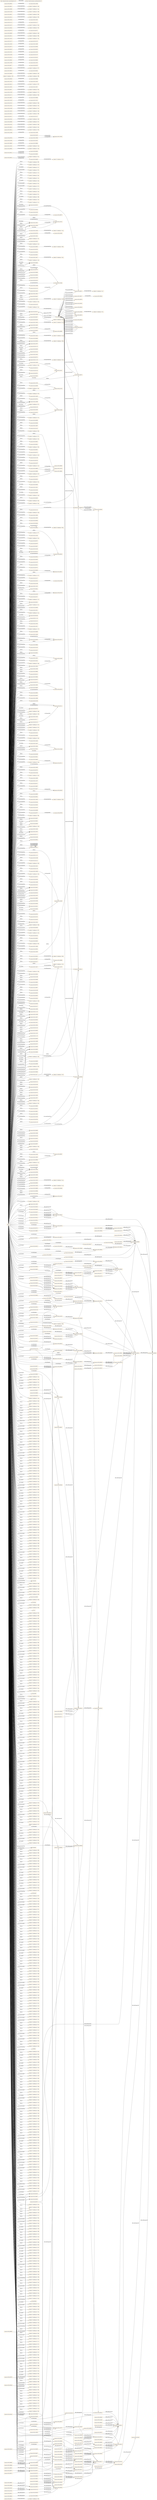 digraph ar2dtool_diagram { 
rankdir=LR;
size="1501"
node [shape = rectangle, color="orange"]; "resource:SIO_000511" "resource:SIO_000520" "resource:SIO_000554" "resource:SIO_000344" "resource:SIO_001265" "resource:SIO_000806" "resource:SIO_000112" "-e9da01f:174e36bce10:-7f1b" "resource:SIO_000072" "resource:SIO_000452" "-e9da01f:174e36bce10:-7e43" "resource:SIO_010001" "resource:SIO_010010" "resource:SIO_010009" "resource:SIO_010341" "-e9da01f:174e36bce10:-7cb4" "-e9da01f:174e36bce10:-7cf1" "resource:SIO_001001" "-e9da01f:174e36bce10:-7e1d" "resource:SIO_010456" "resource:SIO_000750" "resource:SIO_000256" "resource:SIO_000431" "resource:SIO_000758" "resource:SIO_000391" "-e9da01f:174e36bce10:-7ce9" "resource:SIO_000692" "resource:SIO_000402" "resource:SIO_001091" "resource:SIO_010336" "resource:SIO_000776" "resource:SIO_000494" "resource:SIO_000056" "resource:SIO_010530" "resource:SIO_001014" "resource:SIO_001405" "resource:SIO_000016" "resource:SIO_000092" "resource:SIO_010368" "resource:SIO_001216" "resource:SIO_010289" "resource:SIO_010416" "resource:SIO_010048" "resource:SIO_010057" "resource:SIO_000167" "resource:SIO_000314" "-e9da01f:174e36bce10:-7d3c" "resource:SIO_010375" "-e9da01f:174e36bce10:-7fe3" "resource:SIO_001232" "resource:SIO_000962" "-e9da01f:174e36bce10:-7dcc" "resource:SIO_010464" "resource:SIO_010295" "resource:SIO_000417" "-e9da01f:174e36bce10:-7e6c" "resource:SIO_000106" "-e9da01f:174e36bce10:-7d85" "resource:SIO_000720" "resource:SIO_010450" "resource:SIO_010458" "resource:SIO_000532" "resource:SIO_000708" "resource:SIO_000070" "resource:SIO_000404" "resource:SIO_010346" "resource:SIO_010075" "-e9da01f:174e36bce10:-7f15" "resource:SIO_001176" "resource:SIO_000185" "resource:SIO_001224" "resource:SIO_010035" "-e9da01f:174e36bce10:-7e0f" "resource:SIO_000715" "resource:SIO_010362" "resource:SIO_001210" "resource:SIO_001197" "-e9da01f:174e36bce10:-7dfa" "resource:SIO_000116" "resource:SIO_001218" "resource:SIO_000810" "resource:SIO_000125" "resource:SIO_000701" "resource:SIO_000076" "resource:SIO_000456" "resource:SIO_010442" "resource:SIO_000268" "resource:SIO_000499" "-e9da01f:174e36bce10:-7cb8" "-e9da01f:174e36bce10:-7da1" "resource:SIO_001010" "-e9da01f:174e36bce10:-7d7d" "resource:SIO_011126" "resource:SIO_000754" "resource:SIO_010008" "-e9da01f:174e36bce10:-7f7c" "resource:SIO_001135" "resource:SIO_001095" "resource:SIO_000089" "resource:SIO_001008" "resource:SIO_010455" "resource:SIO_000722" "resource:SIO_001045" "resource:SIO_010462" "-e9da01f:174e36bce10:-7e75" "resource:SIO_001353" "resource:SIO_010101" "resource:SIO_000036" "resource:SIO_000647" "resource:SIO_000538" "resource:SIO_010497" "resource:SIO_001291" "-e9da01f:174e36bce10:-7f1e" "-e9da01f:174e36bce10:-7d63" "-e9da01f:174e36bce10:-7f36" "resource:SIO_010783" "resource:SIO_000458" "-e9da01f:174e36bce10:-7f72" "-e9da01f:174e36bce10:-7cb2" "resource:SIO_001174" "resource:SIO_000913" "resource:SIO_000915" "-e9da01f:174e36bce10:-7c61" "-e9da01f:174e36bce10:-7c70" "-e9da01f:174e36bce10:-7f43" "-e9da01f:174e36bce10:-7f3a" "resource:SIO_000613" "resource:SIO_000713" "-e9da01f:174e36bce10:-7e59" "resource:SIO_001188" "resource:SIO_000756" "-e9da01f:174e36bce10:-7f8f" "resource:SIO_001297" "-e9da01f:174e36bce10:-7ce3" "resource:SIO_010047" "resource:SIO_000123" "resource:SIO_000074" "resource:SIO_000083" "-e9da01f:174e36bce10:-7d10" "resource:SIO_010448" "resource:SIO_010533" "resource:SIO_000468" "-e9da01f:174e36bce10:-7ffc" "resource:SIO_000014" "resource:SIO_000516" "-e9da01f:174e36bce10:-7fac" "resource:SIO_001093" "resource:SIO_000500" "resource:SIO_010051" "resource:SIO_001043" "resource:SIO_000508" "-e9da01f:174e36bce10:-7ea8" "resource:SIO_000429" "resource:SIO_000809" "-e9da01f:174e36bce10:-7e92" "resource:SIO_010432" "-e9da01f:174e36bce10:-7da5" "resource:SIO_010782" "resource:SIO_000960" "resource:SIO_001132" "-e9da01f:174e36bce10:-7d28" "resource:SIO_010004" "resource:SIO_000524" "resource:SIO_000550" "resource:SIO_010020" "resource:SIO_000034" "resource:SIO_000434" "-e9da01f:174e36bce10:-7f27" "-e9da01f:174e36bce10:-7fda" "resource:SIO_000577" "resource:SIO_000005" "resource:SIO_010309" "-e9da01f:174e36bce10:-7f77" "resource:SIO_010344" "-e9da01f:174e36bce10:-7d1e" "resource:SIO_000747" "resource:SIO_000279" "resource:SIO_000441" "resource:SIO_000327" "-e9da01f:174e36bce10:-7f48" "resource:SIO_000462" "resource:SIO_000143" "-e9da01f:174e36bce10:-7ca9" "resource:SIO_001295" "resource:SIO_000114" "resource:SIO_000454" "-e9da01f:174e36bce10:-7d6e" "resource:SIO_000052" "resource:SIO_010378" "resource:SIO_000353" "resource:SIO_001370" "resource:SIO_001269" "resource:SIO_000012" "resource:SIO_000752" "resource:SIO_000555" "-e9da01f:174e36bce10:-7d77" "resource:SIO_001107" "resource:SIO_001301" "resource:SIO_001035" "resource:SIO_001266" "resource:SIO_011001" "resource:SIO_000541" "resource:SIO_000270" "resource:SIO_000318" "resource:SIO_000549" "resource:SIO_001071" "-e9da01f:174e36bce10:-7c7f" "resource:SIO_000512" "-e9da01f:174e36bce10:-7e2c" "resource:SIO_000579" "resource:SIO_010460" "resource:SIO_000638" "resource:SIO_010011" "resource:SIO_001273" "resource:SIO_010410" "-e9da01f:174e36bce10:-7f9b" "resource:SIO_000609" "-e9da01f:174e36bce10:-7e1e" "resource:SIO_000148" "resource:SIO_011118" "-e9da01f:174e36bce10:-7f97" "resource:SIO_001213" "resource:SIO_000704" "resource:SIO_010342" "-e9da01f:174e36bce10:-7f05" "resource:SIO_010071" "-e9da01f:174e36bce10:-7c79" "resource:SIO_000460" "resource:SIO_010039" "resource:SIO_000257" "resource:SIO_000805" "-e9da01f:174e36bce10:-7ff8" "-e9da01f:174e36bce10:-7f2f" "-e9da01f:174e36bce10:-7cbc" "resource:SIO_010337" "resource:SIO_000664" "resource:SIO_001233" "resource:SIO_001375" "resource:SIO_001267" "resource:SIO_000261" "-e9da01f:174e36bce10:-7ec7" "resource:SIO_010058" "resource:SIO_010451" "resource:SIO_001041" "resource:SIO_010459" "-e9da01f:174e36bce10:-7dda" "resource:SIO_000807" "resource:SIO_010358" "resource:SIO_000963" "resource:SIO_010780" "resource:SIO_000113" "resource:SIO_000004" "-e9da01f:174e36bce10:-7c93" "resource:SIO_000370" "resource:SIO_010296" "resource:SIO_010002" "resource:SIO_000405" "-e9da01f:174e36bce10:-7f5d" "-e9da01f:174e36bce10:-7cc8" "resource:SIO_000440" "resource:SIO_000448" "resource:SIO_000721" "resource:SIO_000751" "resource:SIO_000902" "resource:SIO_000432" "-e9da01f:174e36bce10:-7cd5" "resource:SIO_010096" "resource:SIO_001294" "resource:SIO_001211" "resource:SIO_000702" "-e9da01f:174e36bce10:-7dab" "-e9da01f:174e36bce10:-7c99" "resource:SIO_010334" "resource:SIO_001177" "resource:SIO_000269" "-e9da01f:174e36bce10:-7e7b" "-e9da01f:174e36bce10:-7d73" "-e9da01f:174e36bce10:-7cfd" "resource:SIO_001015" "resource:SIO_000390" "-e9da01f:174e36bce10:-7cce" "-e9da01f:174e36bce10:-7eb2" "resource:SIO_010443" "resource:SIO_000457" "resource:SIO_010043" "resource:SIO_001090" "resource:SIO_000505" "resource:SIO_001046" "resource:SIO_000168" "resource:SIO_000321" "resource:SIO_001116" "resource:SIO_010376" "-e9da01f:174e36bce10:-7cea" "resource:SIO_010424" "resource:SIO_000965" "-e9da01f:174e36bce10:-7dbe" "-e9da01f:174e36bce10:-7f93" "resource:SIO_000418" "-e9da01f:174e36bce10:-7e26" "resource:SIO_001009" "resource:SIO_010056" "resource:SIO_000723" "resource:SIO_001264" "-e9da01f:174e36bce10:-7e62" "resource:SIO_010090" "resource:SIO_011007" "resource:SIO_000111" "-e9da01f:174e36bce10:-7f60" "resource:SIO_000097" "resource:SIO_010463" "resource:SIO_010000" "resource:SIO_000903" "resource:SIO_000614" "resource:SIO_000640" "resource:SIO_000146" "resource:SIO_000648" "resource:SIO_000430" "resource:SIO_001292" "resource:SIO_000289" "resource:SIO_000707" "-e9da01f:174e36bce10:-7ff0" "resource:SIO_000337" "resource:SIO_000401" "resource:SIO_000459" "resource:SIO_000523" "-e9da01f:174e36bce10:-7e3d" "resource:SIO_010340" "resource:SIO_010074" "resource:SIO_001175" "resource:SIO_001040" "resource:SIO_000914" "resource:SIO_000275" "resource:SIO_000675" "-e9da01f:174e36bce10:-7fc1" "resource:SIO_000784" "resource:SIO_000714" "resource:SIO_011121" "resource:SIO_001298" "resource:SIO_001215" "-e9da01f:174e36bce10:-7d02" "resource:SIO_010288" "resource:SIO_010415" "resource:SIO_001136" "resource:SIO_000342" "-e9da01f:174e36bce10:-7d6a" "-e9da01f:174e36bce10:-7daf" "resource:SIO_000376" "resource:SIO_000166" "resource:SIO_010508" "resource:SIO_001231" "resource:SIO_000015" "resource:SIO_000580" "resource:SIO_000091" "resource:SIO_000150" "resource:SIO_010076" "resource:SIO_000995" "resource:SIO_001270" "resource:SIO_000307" "resource:SIO_001094" "resource:SIO_000559" "resource:SIO_000501" "resource:SIO_000509" "-e9da01f:174e36bce10:-7c8f" "resource:SIO_001262" "resource:SIO_010457" "-e9da01f:174e36bce10:-7c9e" "resource:SIO_000762" "resource:SIO_001074" "resource:SIO_000539" "resource:SIO_000961" "resource:SIO_010005" "resource:SIO_010345" "-e9da01f:174e36bce10:-7d84" "resource:SIO_000328" "-e9da01f:174e36bce10:-7f57" "resource:SIO_010100" "resource:SIO_000463" "-e9da01f:174e36bce10:-7e54" "resource:SIO_000144" "resource:SIO_000035" "resource:SIO_000435" "-e9da01f:174e36bce10:-7fb2" "resource:SIO_010094" "resource:SIO_000395" "resource:SIO_010029" "resource:SIO_000578" "resource:SIO_000115" "resource:SIO_001217" "resource:SIO_000006" "resource:SIO_000124" "-e9da01f:174e36bce10:-7db4" "resource:SIO_000626" "-e9da01f:174e36bce10:-7cbf" "resource:SIO_001289" "-e9da01f:174e36bce10:-7f6e" "resource:SIO_000498" "resource:SIO_000131" "resource:SIO_000653" "resource:SIO_000753" "resource:SIO_000997" "resource:SIO_001296" "resource:SIO_001209" "resource:SIO_000333" "resource:SIO_000455" "resource:SIO_000503" "resource:SIO_000162" "-e9da01f:174e36bce10:-7d58" "resource:SIO_000284" "resource:SIO_001227" "resource:SIO_010038" "resource:SIO_000354" "resource:SIO_011125" "resource:SIO_010299" "resource:SIO_010007" "resource:SIO_000556" "resource:SIO_010411" "resource:SIO_010310" "resource:SIO_010054" "resource:SIO_001145" "resource:SIO_001302" "resource:SIO_000592" "-e9da01f:174e36bce10:-7d9b" "resource:SIO_011002" "-e9da01f:174e36bce10:-7eec" "resource:SIO_011119" "resource:SIO_000428" "resource:SIO_000437" "resource:SIO_010099" "resource:SIO_001072" "resource:SIO_000069" "resource:SIO_000000" "resource:SIO_000400" "resource:SIO_000967" "-e9da01f:174e36bce10:-7e9e" "resource:SIO_010461" "resource:SIO_000639" "resource:SIO_001274" "resource:SIO_000396" "-e9da01f:174e36bce10:-7fd2" "-e9da01f:174e36bce10:-7e16" "-e9da01f:174e36bce10:-7e6f" "resource:SIO_001003" "resource:SIO_000564" "resource:SIO_000719" "resource:SIO_000612" "-e9da01f:174e36bce10:-7c9a" "resource:SIO_000258" "-e9da01f:174e36bce10:-7e4f" "resource:SIO_001214" "resource:SIO_001290" "resource:SIO_000755" "resource:SIO_001336" "resource:SIO_000705" "resource:SIO_000694" "resource:SIO_010046" "resource:SIO_000122" "resource:SIO_001038" "resource:SIO_010072" "-e9da01f:174e36bce10:-7dea" "-e9da01f:174e36bce10:-7de2" "resource:SIO_010532" "resource:SIO_000959" "resource:SIO_000476" "resource:SIO_000651" "resource:SIO_010025" "-e9da01f:174e36bce10:-7fb6" "resource:SIO_001050" "resource:SIO_000794" "resource:SIO_001139" "resource:SIO_000073" "resource:SIO_000453" "resource:SIO_000340" "resource:SIO_010447" "resource:SIO_010059" "resource:SIO_000483" "resource:SIO_010506" "resource:SIO_000319" "resource:SIO_001234" "-e9da01f:174e36bce10:-7edd" "resource:SIO_000262" "resource:SIO_000449" "resource:SIO_000108" "resource:SIO_010052" "resource:SIO_000507" "-e9da01f:174e36bce10:-7e65" "resource:SIO_001260" "resource:SIO_000808" "resource:SIO_010359" "resource:SIO_010423" "resource:SIO_000589" "-e9da01f:174e36bce10:-7ed5" "resource:SIO_000017" "resource:SIO_010003" "resource:SIO_010343" "resource:SIO_000562" "-e9da01f:174e36bce10:-7ca2" "resource:SIO_000142" "resource:SIO_000433" "resource:SIO_000469" "resource:SIO_000078" "resource:SIO_010044" "resource:SIO_000780" "resource:SIO_010030" "resource:SIO_000616" "resource:SIO_000966" "resource:SIO_000302" "resource:SIO_010363" "resource:SIO_010284" "resource:SIO_000080" "resource:SIO_000984" "resource:SIO_001047" "resource:SIO_001117" "resource:SIO_010377" "-e9da01f:174e36bce10:-7d52" "resource:SIO_010091" "resource:SIO_010425" ; /*classes style*/
	"resource:SIO_010009" -> "resource:SIO_010010" [ label = "owl:disjointWith" ];
	"resource:SIO_001098" -> "resource:SIO_000272" [ label = "rdfs:subPropertyOf" ];
	"resource:SIO_010462" -> "resource:SIO_010463" [ label = "owl:disjointWith" ];
	"resource:SIO_001279" -> "resource:SIO_000008" [ label = "rdfs:subPropertyOf" ];
	"resource:SIO_010377" -> "resource:SIO_010378" [ label = "owl:disjointWith" ];
	"resource:SIO_010377" -> "-e9da01f:174e36bce10:-7cbf" [ label = "owl:equivalentClass" ];
	"resource:SIO_000232" -> "resource:SIO_000062" [ label = "rdfs:subPropertyOf" ];
	"resource:SIO_000805" -> "resource:SIO_000806" [ label = "owl:disjointWith" ];
	"resource:SIO_010432" -> "-e9da01f:174e36bce10:-7cb4" [ label = "owl:equivalentClass" ];
	"resource:SIO_000202" -> "resource:SIO_000145" [ label = "rdfs:subPropertyOf" ];
	"resource:SIO_000093" -> "resource:SIO_000068" [ label = "rdfs:subPropertyOf" ];
	"resource:SIO_001280" -> "resource:SIO_000011" [ label = "rdfs:subPropertyOf" ];
	"resource:SIO_000274" -> "resource:SIO_000497" [ label = "rdfs:subPropertyOf" ];
	"resource:SIO_000274" -> "resource:SIO_000244" [ label = "rdfs:subPropertyOf" ];
	"resource:SIO_001008" -> "-e9da01f:174e36bce10:-7e16" [ label = "owl:equivalentClass" ];
	"resource:SIO_000455" -> "resource:SIO_000458" [ label = "owl:disjointWith" ];
	"resource:SIO_000455" -> "-e9da01f:174e36bce10:-7f1e" [ label = "owl:equivalentClass" ];
	"resource:SIO_000063" -> "resource:SIO_000062" [ label = "rdfs:subPropertyOf" ];
	"resource:SIO_010082" -> "resource:SIO_010078" [ label = "rdfs:subPropertyOf" ];
	"resource:SIO_000244" -> "resource:SIO_000352" [ label = "rdfs:subPropertyOf" ];
	"resource:SIO_000636" -> "resource:SIO_000352" [ label = "rdfs:subPropertyOf" ];
	"resource:SIO_000425" -> "resource:SIO_000001" [ label = "rdfs:subPropertyOf" ];
	"resource:SIO_000214" -> "resource:SIO_000425" [ label = "rdfs:subPropertyOf" ];
	"resource:SIO_000793" -> "resource:SIO_000687" [ label = "rdfs:subPropertyOf" ];
	"resource:SIO_001401" -> "resource:SIO_001154" [ label = "rdfs:subPropertyOf" ];
	"resource:SIO_000974" -> "resource:SIO_000053" [ label = "rdfs:subPropertyOf" ];
	"resource:SIO_000497" -> "resource:SIO_000272" [ label = "rdfs:subPropertyOf" ];
	"resource:SIO_010782" -> "resource:SIO_010783" [ label = "owl:disjointWith" ];
	"resource:SIO_000286" -> "resource:SIO_000497" [ label = "rdfs:subPropertyOf" ];
	"resource:SIO_000552" -> "resource:SIO_000230" [ label = "rdfs:subPropertyOf" ];
	"resource:SIO_001262" -> "-e9da01f:174e36bce10:-7d85" [ label = "owl:equivalentClass" ];
	"resource:SIO_000341" -> "resource:SIO_000425" [ label = "rdfs:subPropertyOf" ];
	"resource:SIO_000733" -> "resource:SIO_000737" [ label = "rdfs:subPropertyOf" ];
	"resource:SIO_000437" -> "-e9da01f:174e36bce10:-7f3a" [ label = "owl:equivalentClass" ];
	"resource:SIO_010456" -> "-e9da01f:174e36bce10:-7c9a" [ label = "owl:equivalentClass" ];
	"resource:SIO_000311" -> "resource:SIO_000232" [ label = "rdfs:subPropertyOf" ];
	"resource:SIO_000226" -> "resource:SIO_000236" [ label = "rdfs:subPropertyOf" ];
	"resource:SIO_000775" -> "resource:SIO_000773" [ label = "rdfs:subPropertyOf" ];
	"resource:SIO_000268" -> "-e9da01f:174e36bce10:-7f6e" [ label = "owl:equivalentClass" ];
	"resource:SIO_000142" -> "resource:SIO_000143" [ label = "owl:disjointWith" ];
	"resource:SIO_000449" -> "resource:SIO_000468" [ label = "owl:disjointWith" ];
	"resource:SIO_000323" -> "resource:SIO_000128" [ label = "rdfs:subPropertyOf" ];
	"resource:SIO_001159" -> "resource:SIO_000062" [ label = "rdfs:subPropertyOf" ];
	"resource:SIO_000208" -> "resource:SIO_000773" [ label = "rdfs:subPropertyOf" ];
	"resource:SIO_000365" -> "resource:SIO_000219" [ label = "rdfs:subPropertyOf" ];
	"resource:SIO_000631" -> "resource:SIO_000628" [ label = "rdfs:subPropertyOf" ];
	"resource:SIO_000420" -> "resource:SIO_000425" [ label = "rdfs:subPropertyOf" ];
	"resource:SIO_000335" -> "resource:SIO_000652" [ label = "rdfs:subPropertyOf" ];
	"resource:SIO_000335" -> "resource:SIO_000293" [ label = "rdfs:subPropertyOf" ];
	"resource:SIO_000124" -> "-e9da01f:174e36bce10:-7f93" [ label = "owl:equivalentClass" ];
	"resource:SIO_001045" -> "-e9da01f:174e36bce10:-7e0f" [ label = "owl:equivalentClass" ];
	"resource:SIO_010058" -> "resource:SIO_010059" [ label = "owl:disjointWith" ];
	"resource:SIO_000673" -> "resource:SIO_000671" [ label = "rdfs:subPropertyOf" ];
	"resource:SIO_000462" -> "resource:SIO_000463" [ label = "owl:disjointWith" ];
	"resource:SIO_000251" -> "resource:SIO_000249" [ label = "rdfs:subPropertyOf" ];
	"resource:SIO_000643" -> "resource:SIO_000224" [ label = "rdfs:subPropertyOf" ];
	"resource:SIO_000558" -> "resource:SIO_010302" [ label = "rdfs:subPropertyOf" ];
	"resource:SIO_001353" -> "-e9da01f:174e36bce10:-7d6e" [ label = "owl:equivalentClass" ];
	"resource:SIO_000221" -> "resource:SIO_000008" [ label = "rdfs:subPropertyOf" ];
	"resource:SIO_010336" -> "resource:SIO_010337" [ label = "owl:disjointWith" ];
	"resource:SIO_000709" -> "resource:SIO_000001" [ label = "rdfs:subPropertyOf" ];
	"resource:SIO_000293" -> "resource:SIO_000203" [ label = "rdfs:subPropertyOf" ];
	"resource:SIO_011126" -> "-e9da01f:174e36bce10:-7c61" [ label = "owl:equivalentClass" ];
	"resource:SIO_000655" -> "resource:SIO_000294" [ label = "rdfs:subPropertyOf" ];
	"resource:SIO_000052" -> "-e9da01f:174e36bce10:-7fda" [ label = "owl:equivalentClass" ];
	"resource:SIO_000710" -> "resource:SIO_000709" [ label = "rdfs:subPropertyOf" ];
	"resource:SIO_000233" -> "resource:SIO_000011" [ label = "rdfs:subPropertyOf" ];
	"resource:SIO_001154" -> "resource:SIO_000294" [ label = "rdfs:subPropertyOf" ];
	"resource:SIO_000203" -> "resource:SIO_000322" [ label = "rdfs:subPropertyOf" ];
	"resource:SIO_000697" -> "resource:SIO_000709" [ label = "rdfs:subPropertyOf" ];
	"resource:SIO_001009" -> "resource:SIO_001010" [ label = "owl:disjointWith" ];
	"resource:SIO_010083" -> "resource:SIO_010079" [ label = "rdfs:subPropertyOf" ];
	"resource:SIO_000064" -> "resource:SIO_000219" [ label = "rdfs:subPropertyOf" ];
	"resource:SIO_000456" -> "resource:SIO_000457" [ label = "owl:disjointWith" ];
	"resource:SIO_000245" -> "resource:SIO_000294" [ label = "rdfs:subPropertyOf" ];
	"resource:SIO_000511" -> "-e9da01f:174e36bce10:-7f05" [ label = "owl:equivalentClass" ];
	"resource:SIO_000426" -> "resource:SIO_000425" [ label = "rdfs:subPropertyOf" ];
	"resource:SIO_000215" -> "resource:SIO_000011" [ label = "rdfs:subPropertyOf" ];
	"resource:SIO_001402" -> "resource:SIO_001154" [ label = "rdfs:subPropertyOf" ];
	"resource:SIO_000975" -> "resource:SIO_000093" [ label = "rdfs:subPropertyOf" ];
	"resource:SIO_000679" -> "resource:SIO_000054" [ label = "rdfs:subPropertyOf" ];
	"resource:SIO_000553" -> "resource:SIO_000231" [ label = "rdfs:subPropertyOf" ];
	"resource:SIO_000342" -> "-e9da01f:174e36bce10:-7f48" [ label = "owl:equivalentClass" ];
	"resource:SIO_000734" -> "resource:SIO_000699" [ label = "rdfs:subPropertyOf" ];
	"resource:SIO_000257" -> "resource:SIO_000258" [ label = "owl:disjointWith" ];
	"resource:SIO_000131" -> "resource:SIO_001197" [ label = "owl:disjointWith" ];
	"resource:SIO_000523" -> "resource:SIO_000524" [ label = "owl:disjointWith" ];
	"resource:SIO_010457" -> "-e9da01f:174e36bce10:-7c93" [ label = "owl:equivalentClass" ];
	"resource:SIO_000312" -> "resource:SIO_000229" [ label = "rdfs:subPropertyOf" ];
	"resource:SIO_000704" -> "resource:SIO_000721" [ label = "owl:disjointWith" ];
	"resource:SIO_000227" -> "resource:SIO_000643" [ label = "rdfs:subPropertyOf" ];
	"resource:SIO_000680" -> "resource:SIO_000679" [ label = "rdfs:subPropertyOf" ];
	"resource:SIO_010005" -> "resource:SIO_010047" [ label = "owl:disjointWith" ];
	"resource:SIO_000269" -> "resource:SIO_000270" [ label = "owl:disjointWith" ];
	"resource:SIO_010288" -> "resource:SIO_010289" [ label = "owl:disjointWith" ];
	"resource:SIO_000324" -> "resource:SIO_000202" [ label = "rdfs:subPropertyOf" ];
	"resource:SIO_010343" -> "-e9da01f:174e36bce10:-7cea" [ label = "owl:equivalentClass" ];
	"resource:SIO_000692" -> "resource:SIO_000694" [ label = "owl:disjointWith" ];
	"resource:SIO_000028" -> "resource:SIO_000145" [ label = "rdfs:subPropertyOf" ];
	"resource:SIO_000209" -> "resource:SIO_000773" [ label = "rdfs:subPropertyOf" ];
	"resource:SIO_000577" -> "resource:SIO_000578" [ label = "owl:disjointWith" ];
	"resource:SIO_000758" -> "resource:SIO_001093" [ label = "owl:disjointWith" ];
	"resource:SIO_000240" -> "resource:SIO_000203" [ label = "rdfs:subPropertyOf" ];
	"resource:SIO_000632" -> "resource:SIO_000210" [ label = "rdfs:subPropertyOf" ];
	"resource:SIO_000421" -> "resource:SIO_000425" [ label = "rdfs:subPropertyOf" ];
	"resource:SIO_000210" -> "resource:SIO_000628" [ label = "rdfs:subPropertyOf" ];
	"resource:SIO_000125" -> "-e9da01f:174e36bce10:-7f8f" [ label = "owl:equivalentClass" ];
	"resource:SIO_001046" -> "resource:SIO_001047" [ label = "owl:disjointWith" ];
	"resource:SIO_010410" -> "-e9da01f:174e36bce10:-7cbc" [ label = "owl:equivalentClass" ];
	"resource:SIO_000970" -> "resource:SIO_000975" [ label = "rdfs:subPropertyOf" ];
	"resource:SIO_001101" -> "resource:SIO_000709" [ label = "rdfs:subPropertyOf" ];
	"resource:SIO_000674" -> "resource:SIO_000672" [ label = "rdfs:subPropertyOf" ];
	"resource:SIO_000589" -> "-e9da01f:174e36bce10:-7eec" [ label = "owl:equivalentClass" ];
	"http://semanticscience.org/ontology/sio.owl" -> "http://creativecommons.org/licenses/by/4.0/" [ label = "terms:license" ];
	"resource:SIO_000252" -> "resource:SIO_000212" [ label = "rdfs:subPropertyOf" ];
	"resource:SIO_000644" -> "resource:SIO_000223" [ label = "rdfs:subPropertyOf" ];
	"resource:SIO_001269" -> "resource:SIO_001270" [ label = "owl:disjointWith" ];
	"resource:SIO_000222" -> "resource:SIO_000011" [ label = "rdfs:subPropertyOf" ];
	"resource:SIO_000011" -> "resource:SIO_000001" [ label = "rdfs:subPropertyOf" ];
	"resource:SIO_000318" -> "resource:SIO_000319" [ label = "owl:disjointWith" ];
	"resource:SIO_000294" -> "resource:SIO_000243" [ label = "rdfs:subPropertyOf" ];
	"resource:SIO_010000" -> "-e9da01f:174e36bce10:-7d63" [ label = "owl:equivalentClass" ];
	"resource:SIO_001209" -> "-e9da01f:174e36bce10:-7d9b" [ label = "owl:equivalentClass" ];
	"resource:SIO_000656" -> "resource:SIO_000655" [ label = "rdfs:subPropertyOf" ];
	"resource:SIO_000053" -> "resource:SIO_000028" [ label = "rdfs:subPropertyOf" ];
	"resource:SIO_000234" -> "resource:SIO_000008" [ label = "rdfs:subPropertyOf" ];
	"resource:SIO_001155" -> "resource:SIO_000352" [ label = "rdfs:subPropertyOf" ];
	"resource:SIO_000807" -> "resource:SIO_000808" [ label = "owl:disjointWith" ];
	"resource:SIO_001210" -> "resource:SIO_001211" [ label = "owl:disjointWith" ];
	"resource:SIO_000204" -> "resource:SIO_000322" [ label = "rdfs:subPropertyOf" ];
	"resource:SIO_000095" -> "resource:SIO_000011" [ label = "rdfs:subPropertyOf" ];
	"resource:SIO_000668" -> "resource:SIO_000628" [ label = "rdfs:subPropertyOf" ];
	"resource:SIO_010295" -> "resource:SIO_010296" [ label = "owl:disjointWith" ];
	"resource:SIO_000246" -> "resource:SIO_000245" [ label = "rdfs:subPropertyOf" ];
	"resource:SIO_000427" -> "resource:SIO_000424" [ label = "rdfs:subPropertyOf" ];
	"resource:SIO_000216" -> "resource:SIO_000008" [ label = "rdfs:subPropertyOf" ];
	"resource:SIO_001403" -> "resource:SIO_000001" [ label = "rdfs:subPropertyOf" ];
	"resource:SIO_000005" -> "resource:SIO_000340" [ label = "owl:disjointWith" ];
	"resource:SIO_000288" -> "resource:SIO_000203" [ label = "rdfs:subPropertyOf" ];
	"resource:SIO_000554" -> "resource:SIO_000555" [ label = "owl:disjointWith" ];
	"resource:SIO_000469" -> "-e9da01f:174e36bce10:-7f15" [ label = "owl:equivalentClass" ];
	"resource:SIO_010362" -> "-e9da01f:174e36bce10:-7cce" [ label = "owl:equivalentClass" ];
	"resource:SIO_000735" -> "resource:SIO_000733" [ label = "rdfs:subPropertyOf" ];
	"resource:SIO_000132" -> "resource:SIO_000322" [ label = "rdfs:subPropertyOf" ];
	"resource:SIO_010458" -> "-e9da01f:174e36bce10:-7c8f" [ label = "owl:equivalentClass" ];
	"resource:SIO_000313" -> "resource:SIO_000310" [ label = "rdfs:subPropertyOf" ];
	"resource:SIO_000892" -> "resource:SIO_000212" [ label = "rdfs:subPropertyOf" ];
	"resource:SIO_000228" -> "resource:SIO_000644" [ label = "rdfs:subPropertyOf" ];
	"resource:SIO_000681" -> "resource:SIO_000679" [ label = "rdfs:subPropertyOf" ];
	"resource:SIO_000017" -> "resource:SIO_000354" [ label = "owl:disjointWith" ];
	"resource:SIO_010302" -> "resource:SIO_000272" [ label = "rdfs:subPropertyOf" ];
	"resource:SIO_000089" -> "-e9da01f:174e36bce10:-7fc1" [ label = "owl:equivalentClass" ];
	"resource:SIO_000440" -> "-e9da01f:174e36bce10:-7f2f" [ label = "owl:equivalentClass" ];
	"resource:SIO_000355" -> "resource:SIO_000229" [ label = "rdfs:subPropertyOf" ];
	"resource:SIO_000059" -> "resource:SIO_000008" [ label = "rdfs:subPropertyOf" ];
	"resource:SIO_010078" -> "resource:SIO_000338" [ label = "rdfs:subPropertyOf" ];
	"resource:SIO_000325" -> "-e9da01f:174e36bce10:-7ff4" [ label = "owl:propertyChainAxiom" ];
	"resource:SIO_000325" -> "resource:SIO_000322" [ label = "rdfs:subPropertyOf" ];
	"resource:SIO_001035" -> "resource:SIO_001038" [ label = "owl:disjointWith" ];
	"resource:SIO_000029" -> "resource:SIO_000096" [ label = "rdfs:subPropertyOf" ];
	"resource:SIO_001301" -> "resource:SIO_001302" [ label = "owl:disjointWith" ];
	"resource:SIO_010048" -> "resource:SIO_010052" [ label = "owl:disjointWith" ];
	"resource:SIO_000482" -> "resource:SIO_000283" [ label = "rdfs:subPropertyOf" ];
	"resource:SIO_000060" -> "resource:SIO_000205" [ label = "rdfs:subPropertyOf" ];
	"resource:SIO_000452" -> "resource:SIO_000454" [ label = "owl:disjointWith" ];
	"resource:SIO_000452" -> "resource:SIO_000453" [ label = "owl:disjointWith" ];
	"resource:SIO_000241" -> "resource:SIO_000652" [ label = "rdfs:subPropertyOf" ];
	"resource:SIO_000241" -> "resource:SIO_000211" [ label = "rdfs:subPropertyOf" ];
	"resource:SIO_000633" -> "resource:SIO_000205" [ label = "rdfs:subPropertyOf" ];
	"resource:SIO_000422" -> "resource:SIO_000283" [ label = "rdfs:subPropertyOf" ];
	"resource:SIO_000211" -> "resource:SIO_000203" [ label = "rdfs:subPropertyOf" ];
	"resource:SIO_000971" -> "resource:SIO_000974" [ label = "rdfs:subPropertyOf" ];
	"resource:SIO_000307" -> "-e9da01f:174e36bce10:-7f60" [ label = "owl:equivalentClass" ];
	"resource:SIO_000283" -> "resource:SIO_000272" [ label = "rdfs:subPropertyOf" ];
	"resource:SIO_000675" -> "-e9da01f:174e36bce10:-7ec7" [ label = "owl:equivalentClass" ];
	"resource:SIO_000072" -> "resource:SIO_000073" [ label = "owl:disjointWith" ];
	"resource:SIO_000253" -> "resource:SIO_000008" [ label = "rdfs:subPropertyOf" ];
	"resource:SIO_001174" -> "-e9da01f:174e36bce10:-7dbe" [ label = "owl:equivalentClass" ];
	"resource:SIO_000223" -> "resource:SIO_000008" [ label = "rdfs:subPropertyOf" ];
	"resource:SIO_010423" -> "-e9da01f:174e36bce10:-7cb8" [ label = "owl:equivalentClass" ];
	"resource:SIO_000772" -> "resource:SIO_000631" [ label = "rdfs:subPropertyOf" ];
	"resource:SIO_000687" -> "resource:SIO_000322" [ label = "rdfs:subPropertyOf" ];
	"resource:SIO_001090" -> "resource:SIO_001091" [ label = "owl:disjointWith" ];
	"resource:SIO_000657" -> "resource:SIO_000352" [ label = "rdfs:subPropertyOf" ];
	"resource:SIO_000054" -> "resource:SIO_000053" [ label = "rdfs:subPropertyOf" ];
	"resource:SIO_000235" -> "resource:SIO_000586" [ label = "rdfs:subPropertyOf" ];
	"resource:SIO_001156" -> "resource:SIO_000294" [ label = "rdfs:subPropertyOf" ];
	"resource:SIO_001156" -> "resource:SIO_000229" [ label = "rdfs:subPropertyOf" ];
	"resource:SIO_000205" -> "resource:SIO_000212" [ label = "rdfs:subPropertyOf" ];
	"resource:SIO_000784" -> "resource:SIO_010048" [ label = "owl:disjointWith" ];
	"resource:SIO_000699" -> "resource:SIO_000737" [ label = "rdfs:subPropertyOf" ];
	"resource:SIO_000965" -> "-e9da01f:174e36bce10:-7e43" [ label = "owl:equivalentClass" ];
	"resource:SIO_000096" -> "resource:SIO_000093" [ label = "rdfs:subPropertyOf" ];
	"resource:SIO_000362" -> "resource:SIO_000008" [ label = "rdfs:subPropertyOf" ];
	"resource:SIO_000277" -> "resource:SIO_000631" [ label = "rdfs:subPropertyOf" ];
	"resource:SIO_000066" -> "resource:SIO_000253" [ label = "rdfs:subPropertyOf" ];
	"resource:SIO_000458" -> "-e9da01f:174e36bce10:-7f1b" [ label = "owl:equivalentClass" ];
	"resource:SIO_000332" -> "resource:SIO_000563" [ label = "rdfs:subPropertyOf" ];
	"resource:SIO_000247" -> "resource:SIO_000244" [ label = "rdfs:subPropertyOf" ];
	"resource:SIO_000905" -> "resource:SIO_000291" [ label = "rdfs:subPropertyOf" ];
	"resource:SIO_010532" -> "resource:SIO_010533" [ label = "owl:disjointWith" ];
	"resource:SIO_010447" -> "resource:SIO_010448" [ label = "owl:disjointWith" ];
	"resource:SIO_000217" -> "resource:SIO_000223" [ label = "rdfs:subPropertyOf" ];
	"resource:SIO_000609" -> "-e9da01f:174e36bce10:-7edd" [ label = "owl:equivalentClass" ];
	"resource:SIO_001404" -> "resource:SIO_001403" [ label = "rdfs:subPropertyOf" ];
	"resource:SIO_000640" -> "resource:SIO_000751" [ label = "owl:disjointWith" ];
	"resource:SIO_010363" -> "-e9da01f:174e36bce10:-7cc8" [ label = "owl:equivalentClass" ];
	"resource:SIO_000736" -> "resource:SIO_000001" [ label = "rdfs:subPropertyOf" ];
	"resource:SIO_010459" -> "resource:SIO_010460" [ label = "owl:disjointWith" ];
	"resource:SIO_000314" -> "-e9da01f:174e36bce10:-7f5d" [ label = "owl:equivalentClass" ];
	"resource:SIO_000229" -> "resource:SIO_000132" [ label = "rdfs:subPropertyOf" ];
	"resource:SIO_000682" -> "resource:SIO_000029" [ label = "rdfs:subPropertyOf" ];
	"resource:SIO_000652" -> "resource:SIO_000203" [ label = "rdfs:subPropertyOf" ];
	"resource:SIO_001096" -> "resource:SIO_000272" [ label = "rdfs:subPropertyOf" ];
	"resource:SIO_000441" -> "-e9da01f:174e36bce10:-7f27" [ label = "owl:equivalentClass" ];
	"resource:SIO_010375" -> "resource:SIO_010376" [ label = "owl:disjointWith" ];
	"resource:SIO_000356" -> "resource:SIO_000062" [ label = "rdfs:subPropertyOf" ];
	"resource:SIO_001277" -> "resource:SIO_000628" [ label = "rdfs:subPropertyOf" ];
	"resource:SIO_000230" -> "resource:SIO_000132" [ label = "rdfs:subPropertyOf" ];
	"resource:SIO_000145" -> "resource:SIO_000322" [ label = "rdfs:subPropertyOf" ];
	"resource:SIO_010079" -> "resource:SIO_000339" [ label = "rdfs:subPropertyOf" ];
	"resource:SIO_000960" -> "resource:SIO_000962" [ label = "owl:disjointWith" ];
	"resource:SIO_000960" -> "resource:SIO_000961" [ label = "owl:disjointWith" ];
	"resource:SIO_000272" -> "resource:SIO_000736" [ label = "rdfs:subPropertyOf" ];
	"resource:SIO_000579" -> "resource:SIO_000580" [ label = "owl:disjointWith" ];
	"resource:SIO_000061" -> "resource:SIO_000322" [ label = "rdfs:subPropertyOf" ];
	"resource:SIO_010080" -> "resource:SIO_010078" [ label = "rdfs:subPropertyOf" ];
	"resource:SIO_000242" -> "resource:SIO_000652" [ label = "rdfs:subPropertyOf" ];
	"resource:SIO_000242" -> "resource:SIO_000240" [ label = "rdfs:subPropertyOf" ];
	"resource:SIO_000634" -> "resource:SIO_000558" [ label = "rdfs:subPropertyOf" ];
	"resource:SIO_000900" -> "resource:SIO_000216" [ label = "rdfs:subPropertyOf" ];
	"resource:SIO_000549" -> "resource:SIO_000550" [ label = "owl:disjointWith" ];
	"resource:SIO_010442" -> "-e9da01f:174e36bce10:-7ca9" [ label = "owl:equivalentClass" ];
	"resource:SIO_000338" -> "resource:SIO_000563" [ label = "rdfs:subPropertyOf" ];
	"resource:SIO_000338" -> "resource:SIO_000243" [ label = "rdfs:subPropertyOf" ];
	"resource:SIO_000212" -> "resource:SIO_000001" [ label = "rdfs:subPropertyOf" ];
	"resource:SIO_000972" -> "resource:SIO_000974" [ label = "rdfs:subPropertyOf" ];
	"resource:SIO_000495" -> "resource:SIO_000272" [ label = "rdfs:subPropertyOf" ];
	"resource:SIO_010780" -> "-e9da01f:174e36bce10:-7c70" [ label = "owl:equivalentClass" ];
	"resource:SIO_000254" -> "resource:SIO_000011" [ label = "rdfs:subPropertyOf" ];
	"resource:SIO_000646" -> "resource:SIO_000643" [ label = "rdfs:subPropertyOf" ];
	"resource:SIO_000224" -> "resource:SIO_000011" [ label = "rdfs:subPropertyOf" ];
	"resource:SIO_000139" -> "resource:SIO_000132" [ label = "rdfs:subPropertyOf" ];
	"resource:SIO_010424" -> "resource:SIO_010425" [ label = "owl:disjointWith" ];
	"resource:SIO_000773" -> "resource:SIO_000252" [ label = "rdfs:subPropertyOf" ];
	"resource:SIO_000562" -> "resource:SIO_010284" [ label = "owl:disjointWith" ];
	"resource:SIO_000477" -> "resource:SIO_000422" [ label = "rdfs:subPropertyOf" ];
	"resource:SIO_010309" -> "resource:SIO_010310" [ label = "owl:disjointWith" ];
	"resource:SIO_000658" -> "resource:SIO_000657" [ label = "rdfs:subPropertyOf" ];
	"resource:SIO_001242" -> "resource:SIO_000736" [ label = "rdfs:subPropertyOf" ];
	"resource:SIO_001157" -> "resource:SIO_000352" [ label = "rdfs:subPropertyOf" ];
	"resource:SIO_000236" -> "resource:SIO_000646" [ label = "rdfs:subPropertyOf" ];
	"resource:SIO_000628" -> "resource:SIO_000001" [ label = "rdfs:subPropertyOf" ];
	"resource:SIO_000809" -> "-e9da01f:174e36bce10:-7e6f" [ label = "owl:equivalentClass" ];
	"resource:SIO_000206" -> "resource:SIO_000772" [ label = "rdfs:subPropertyOf" ];
	"resource:SIO_000966" -> "resource:SIO_000967" [ label = "owl:disjointWith" ];
	"resource:SIO_000363" -> "resource:SIO_000011" [ label = "rdfs:subPropertyOf" ];
	"resource:SIO_000278" -> "resource:SIO_000252" [ label = "rdfs:subPropertyOf" ];
	"resource:SIO_000810" -> "-e9da01f:174e36bce10:-7e6c" [ label = "owl:equivalentClass" ];
	"resource:SIO_000248" -> "resource:SIO_000352" [ label = "rdfs:subPropertyOf" ];
	"resource:SIO_000122" -> "-e9da01f:174e36bce10:-7f9b" [ label = "owl:equivalentClass" ];
	"resource:SIO_000490" -> "resource:SIO_000482" [ label = "rdfs:subPropertyOf" ];
	"resource:SIO_000218" -> "resource:SIO_000224" [ label = "rdfs:subPropertyOf" ];
	"resource:SIO_000671" -> "resource:SIO_000008" [ label = "rdfs:subPropertyOf" ];
	"resource:SIO_001405" -> "resource:SIO_010052" [ label = "owl:disjointWith" ];
	"resource:SIO_000586" -> "resource:SIO_000644" [ label = "rdfs:subPropertyOf" ];
	"resource:SIO_000641" -> "resource:SIO_000008" [ label = "rdfs:subPropertyOf" ];
	"resource:SIO_000737" -> "resource:SIO_000736" [ label = "rdfs:subPropertyOf" ];
	"resource:SIO_000707" -> "resource:SIO_000708" [ label = "owl:disjointWith" ];
	"resource:SIO_000291" -> "resource:SIO_000230" [ label = "rdfs:subPropertyOf" ];
	"resource:SIO_000080" -> "resource:SIO_000448" [ label = "owl:disjointWith" ];
	"resource:SIO_001097" -> "resource:SIO_000272" [ label = "rdfs:subPropertyOf" ];
	"resource:SIO_010461" -> "resource:SIO_010464" [ label = "owl:disjointWith" ];
	"resource:SIO_001278" -> "resource:SIO_000628" [ label = "rdfs:subPropertyOf" ];
	"resource:SIO_000749" -> "resource:SIO_000737" [ label = "rdfs:subPropertyOf" ];
	"resource:SIO_000231" -> "resource:SIO_000062" [ label = "rdfs:subPropertyOf" ];
	"resource:SIO_000020" -> "resource:SIO_000210" [ label = "rdfs:subPropertyOf" ];
	"resource:SIO_010346" -> "-e9da01f:174e36bce10:-7cd5" [ label = "owl:equivalentClass" ];
	"resource:SIO_000719" -> "resource:SIO_000720" [ label = "owl:disjointWith" ];
	"resource:SIO_000092" -> "-e9da01f:174e36bce10:-7fb6" [ label = "owl:equivalentClass" ];
	"resource:SIO_000484" -> "resource:SIO_000482" [ label = "rdfs:subPropertyOf" ];
	"resource:SIO_000273" -> "resource:SIO_000053" [ label = "rdfs:subPropertyOf" ];
	"resource:SIO_000062" -> "resource:SIO_000322" [ label = "rdfs:subPropertyOf" ];
	"resource:SIO_010081" -> "resource:SIO_010079" [ label = "rdfs:subPropertyOf" ];
	"resource:SIO_001375" -> "-e9da01f:174e36bce10:-7d6a" [ label = "owl:equivalentClass" ];
	"resource:SIO_000369" -> "resource:SIO_000273" [ label = "rdfs:subPropertyOf" ];
	"resource:SIO_000243" -> "resource:SIO_000322" [ label = "rdfs:subPropertyOf" ];
	"resource:SIO_000635" -> "resource:SIO_000294" [ label = "rdfs:subPropertyOf" ];
	"resource:SIO_000901" -> "resource:SIO_000215" [ label = "rdfs:subPropertyOf" ];
	"resource:SIO_000424" -> "resource:SIO_000283" [ label = "rdfs:subPropertyOf" ];
	"resource:SIO_000339" -> "resource:SIO_000557" [ label = "rdfs:subPropertyOf" ];
	"resource:SIO_000339" -> "resource:SIO_000243" [ label = "rdfs:subPropertyOf" ];
	"resource:SIO_000213" -> "resource:SIO_000425" [ label = "rdfs:subPropertyOf" ];
	"resource:SIO_000128" -> "resource:SIO_000061" [ label = "rdfs:subPropertyOf" ];
	"resource:SIO_000973" -> "resource:SIO_000975" [ label = "rdfs:subPropertyOf" ];
	"resource:SIO_000496" -> "resource:SIO_000495" [ label = "rdfs:subPropertyOf" ];
	"resource:SIO_000255" -> "resource:SIO_000008" [ label = "rdfs:subPropertyOf" ];
	"resource:SIO_000647" -> "resource:SIO_000648" [ label = "owl:disjointWith" ];
	"resource:SIO_010455" -> "-e9da01f:174e36bce10:-7c9e" [ label = "owl:equivalentClass" ];
	"resource:SIO_000310" -> "resource:SIO_000093" [ label = "rdfs:subPropertyOf" ];
	"resource:SIO_000225" -> "resource:SIO_000235" [ label = "rdfs:subPropertyOf" ];
	"resource:SIO_000774" -> "resource:SIO_000772" [ label = "rdfs:subPropertyOf" ];
	"resource:SIO_001116" -> "resource:SIO_001117" [ label = "owl:disjointWith" ];
	"resource:SIO_000563" -> "resource:SIO_000628" [ label = "rdfs:subPropertyOf" ];
	"resource:SIO_000352" -> "resource:SIO_000243" [ label = "rdfs:subPropertyOf" ];
	"resource:SIO_001273" -> "resource:SIO_001274" [ label = "owl:disjointWith" ];
	"resource:SIO_000322" -> "resource:SIO_000001" [ label = "rdfs:subPropertyOf" ];
	"resource:SIO_001158" -> "resource:SIO_000229" [ label = "rdfs:subPropertyOf" ];
	"resource:SIO_000629" -> "resource:SIO_000557" [ label = "rdfs:subPropertyOf" ];
	"resource:SIO_000207" -> "resource:SIO_000772" [ label = "rdfs:subPropertyOf" ];
	"resource:SIO_010100" -> "resource:SIO_010101" [ label = "owl:disjointWith" ];
	"resource:SIO_000364" -> "resource:SIO_000253" [ label = "rdfs:subPropertyOf" ];
	"resource:SIO_000630" -> "resource:SIO_010302" [ label = "rdfs:subPropertyOf" ];
	"resource:SIO_000068" -> "resource:SIO_000061" [ label = "rdfs:subPropertyOf" ];
	"resource:SIO_000334" -> "resource:SIO_000652" [ label = "rdfs:subPropertyOf" ];
	"resource:SIO_000334" -> "resource:SIO_000288" [ label = "rdfs:subPropertyOf" ];
	"resource:SIO_000249" -> "resource:SIO_000294" [ label = "rdfs:subPropertyOf" ];
	"resource:SIO_000123" -> "-e9da01f:174e36bce10:-7f97" [ label = "owl:equivalentClass" ];
	"resource:SIO_010057" -> "-e9da01f:174e36bce10:-7d3c" [ label = "owl:equivalentClass" ];
	"resource:SIO_000491" -> "resource:SIO_000482" [ label = "rdfs:subPropertyOf" ];
	"resource:SIO_000219" -> "resource:SIO_000011" [ label = "rdfs:subPropertyOf" ];
	"resource:SIO_000672" -> "resource:SIO_000011" [ label = "rdfs:subPropertyOf" ];
	"resource:SIO_000008" -> "resource:SIO_000001" [ label = "rdfs:subPropertyOf" ];
	"resource:SIO_000250" -> "resource:SIO_000248" [ label = "rdfs:subPropertyOf" ];
	"resource:SIO_000642" -> "resource:SIO_000011" [ label = "rdfs:subPropertyOf" ];
	"resource:SIO_000557" -> "resource:SIO_000212" [ label = "rdfs:subPropertyOf" ];
	"resource:SIO_000738" -> "resource:SIO_000737" [ label = "rdfs:subPropertyOf" ];
	"resource:SIO_000612" -> "-e9da01f:174e36bce10:-7ed5" [ label = "owl:equivalentClass" ];
	"NULL" -> "resource:SIO_000498" [ label = "rdf:first" ];
	"NULL" -> "-e9da01f:174e36bce10:-7c4c" [ label = "rdf:rest" ];
	"NULL" -> "resource:SIO_000070" [ label = "rdf:first" ];
	"NULL" -> "-e9da01f:174e36bce10:-7cd0" [ label = "rdf:rest" ];
	"NULL" -> "-e9da01f:174e36bce10:-7c3c" [ label = "owl:members" ];
	"NULL" -> "-e9da01f:174e36bce10:-7c2f" [ label = "owl:members" ];
	"NULL" -> "-e9da01f:174e36bce10:-7c0d" [ label = "rdf:rest" ];
	"NULL" -> "resource:SIO_000776" [ label = "owl:someValuesFrom" ];
	"NULL" -> "-e9da01f:174e36bce10:-7ca8" [ label = "owl:unionOf" ];
	"NULL" -> "resource:SIO_000115" [ label = "rdf:first" ];
	"NULL" -> "resource:SIO_000613" [ label = "owl:someValuesFrom" ];
	"NULL" -> "resource:SIO_000146" [ label = "owl:someValuesFrom" ];
	"NULL" -> "resource:SIO_000072" [ label = "owl:someValuesFrom" ];
	"NULL" -> "-e9da01f:174e36bce10:-7e6d" [ label = "rdf:rest" ];
	"NULL" -> "-e9da01f:174e36bce10:-7c1a" [ label = "rdf:rest" ];
	"NULL" -> "resource:SIO_000059" [ label = "owl:onProperty" ];
	"NULL" -> "-e9da01f:174e36bce10:-7fbe" [ label = "rdf:rest" ];
	"NULL" -> "resource:SIO_010344" [ label = "owl:someValuesFrom" ];
	"NULL" -> "resource:SIO_001217" [ label = "rdf:first" ];
	"NULL" -> "-e9da01f:174e36bce10:-7ea5" [ label = "rdf:rest" ];
	"NULL" -> "-e9da01f:174e36bce10:-7fb1" [ label = "owl:unionOf" ];
	"NULL" -> "resource:SIO_001177" [ label = "owl:someValuesFrom" ];
	"NULL" -> "resource:SIO_011007" [ label = "owl:someValuesFrom" ];
	"NULL" -> "resource:SIO_000210" [ label = "owl:onProperty" ];
	"NULL" -> "-e9da01f:174e36bce10:-7d10" [ label = "owl:someValuesFrom" ];
	"NULL" -> "-e9da01f:174e36bce10:-7f79" [ label = "rdf:rest" ];
	"NULL" -> "resource:SIO_010450" [ label = "owl:someValuesFrom" ];
	"NULL" -> "resource:SIO_000433" [ label = "rdf:first" ];
	"NULL" -> "resource:SIO_000268" [ label = "owl:someValuesFrom" ];
	"NULL" -> "resource:SIO_010375" [ label = "rdf:first" ];
	"NULL" -> "-e9da01f:174e36bce10:-7cff" [ label = "rdf:rest" ];
	"NULL" -> "resource:SIO_000499" [ label = "owl:someValuesFrom" ];
	"NULL" -> "resource:SIO_000006" [ label = "rdf:first" ];
	"NULL" -> "-e9da01f:174e36bce10:-7ff9" [ label = "rdf:rest" ];
	"NULL" -> "resource:SIO_000456" [ label = "rdf:first" ];
	"NULL" -> "resource:SIO_000272" [ label = "owl:onProperty" ];
	"NULL" -> "-e9da01f:174e36bce10:-7cf1" [ label = "owl:someValuesFrom" ];
	"NULL" -> "resource:SIO_000069" [ label = "owl:someValuesFrom" ];
	"NULL" -> "resource:SIO_000096" [ label = "owl:onProperty" ];
	"NULL" -> "-e9da01f:174e36bce10:-7de5" [ label = "owl:withRestrictions" ];
	"NULL" -> "-e9da01f:174e36bce10:-7f22" [ label = "rdf:rest" ];
	"NULL" -> "resource:SIO_000434" [ label = "rdf:first" ];
	"NULL" -> "-e9da01f:174e36bce10:-7cd4" [ label = "owl:intersectionOf" ];
	"NULL" -> "-e9da01f:174e36bce10:-7dcb" [ label = "owl:intersectionOf" ];
	"NULL" -> "-e9da01f:174e36bce10:-7c84" [ label = "rdf:rest" ];
	"NULL" -> "resource:SIO_010079" [ label = "owl:onProperty" ];
	"NULL" -> "resource:SIO_010376" [ label = "rdf:first" ];
	"NULL" -> "resource:SIO_000214" [ label = "owl:onProperty" ];
	"NULL" -> "-e9da01f:174e36bce10:-7f96" [ label = "owl:intersectionOf" ];
	"NULL" -> "-e9da01f:174e36bce10:-7e7b" [ label = "owl:someValuesFrom" ];
	"NULL" -> "-e9da01f:174e36bce10:-7eea" [ label = "rdf:rest" ];
	"NULL" -> "resource:SIO_010010" [ label = "owl:onClass" ];
	"NULL" -> "resource:SIO_010094" [ label = "owl:someValuesFrom" ];
	"NULL" -> "resource:SIO_010463" [ label = "rdf:first" ];
	"NULL" -> "resource:SIO_000808" [ label = "rdf:first" ];
	"NULL" -> "-e9da01f:174e36bce10:-7e54" [ label = "owl:someValuesFrom" ];
	"NULL" -> "-e9da01f:174e36bce10:-7d6b" [ label = "rdf:rest" ];
	"NULL" -> "-e9da01f:174e36bce10:-7d73" [ label = "owl:someValuesFrom" ];
	"NULL" -> "-e9da01f:174e36bce10:-7c13" [ label = "rdf:rest" ];
	"NULL" -> "resource:SIO_001047" [ label = "rdf:first" ];
	"NULL" -> "-e9da01f:174e36bce10:-7cbb" [ label = "owl:intersectionOf" ];
	"NULL" -> "-e9da01f:174e36bce10:-7cc9" [ label = "rdf:rest" ];
	"NULL" -> "resource:SIO_010358" [ label = "rdf:first" ];
	"NULL" -> "resource:SIO_010008" [ label = "owl:someValuesFrom" ];
	"NULL" -> "resource:SIO_000261" [ label = "owl:someValuesFrom" ];
	"NULL" -> "-e9da01f:174e36bce10:-7c20" [ label = "rdf:rest" ];
	"NULL" -> "-e9da01f:174e36bce10:-7f26" [ label = "owl:intersectionOf" ];
	"NULL" -> "-e9da01f:174e36bce10:-7f80" [ label = "owl:intersectionOf" ];
	"NULL" -> "-e9da01f:174e36bce10:-7cd6" [ label = "rdf:rest" ];
	"NULL" -> "resource:SIO_001050" [ label = "owl:someValuesFrom" ];
	"NULL" -> "resource:SIO_000635" [ label = "owl:onProperty" ];
	"NULL" -> "resource:SIO_000035" [ label = "rdf:first" ];
	"NULL" -> "resource:SIO_000355" [ label = "owl:onProperty" ];
	"NULL" -> "-e9da01f:174e36bce10:-7e41" [ label = "rdf:rest" ];
	"NULL" -> "-e9da01f:174e36bce10:-7c5f" [ label = "rdf:rest" ];
	"NULL" -> "resource:SIO_000325" [ label = "rdf:first" ];
	"NULL" -> "-e9da01f:174e36bce10:-7ffb" [ label = "owl:unionOf" ];
	"NULL" -> "resource:SIO_001234" [ label = "owl:someValuesFrom" ];
	"NULL" -> "-e9da01f:174e36bce10:-7dea" [ label = "owl:someValuesFrom" ];
	"NULL" -> "resource:SIO_000707" [ label = "owl:someValuesFrom" ];
	"NULL" -> "resource:SIO_010464" [ label = "rdf:first" ];
	"NULL" -> "resource:SIO_001215" [ label = "rdf:first" ];
	"NULL" -> "resource:SIO_011119" [ label = "owl:someValuesFrom" ];
	"NULL" -> "-e9da01f:174e36bce10:-7c2d" [ label = "rdf:rest" ];
	"NULL" -> "-e9da01f:174e36bce10:-7cb1" [ label = "rdf:rest" ];
	"NULL" -> "resource:SIO_000273" [ label = "owl:onProperty" ];
	"NULL" -> "resource:SIO_000915" [ label = "rdf:first" ];
	"NULL" -> "-e9da01f:174e36bce10:-7ed4" [ label = "owl:intersectionOf" ];
	"NULL" -> "resource:SIO_000312" [ label = "owl:onProperty" ];
	"NULL" -> "-e9da01f:174e36bce10:-7c3a" [ label = "rdf:rest" ];
	"NULL" -> "resource:SIO_001227" [ label = "owl:someValuesFrom" ];
	"NULL" -> "-e9da01f:174e36bce10:-7c4e" [ label = "owl:members" ];
	"NULL" -> "resource:SIO_000333" [ label = "rdf:first" ];
	"NULL" -> "-e9da01f:174e36bce10:-7f1a" [ label = "owl:unionOf" ];
	"NULL" -> "-e9da01f:174e36bce10:-7f39" [ label = "owl:intersectionOf" ];
	"NULL" -> "-e9da01f:174e36bce10:-7db3" [ label = "owl:intersectionOf" ];
	"NULL" -> "-e9da01f:174e36bce10:-7ed2" [ label = "rdf:rest" ];
	"NULL" -> "-e9da01f:174e36bce10:-7c01" [ label = "owl:members" ];
	"NULL" -> "-e9da01f:174e36bce10:-7c6f" [ label = "owl:unionOf" ];
	"NULL" -> "resource:SIO_001003" [ label = "owl:someValuesFrom" ];
	"NULL" -> "-e9da01f:174e36bce10:-7c79" [ label = "owl:someValuesFrom" ];
	"NULL" -> "resource:SIO_000762" [ label = "owl:someValuesFrom" ];
	"NULL" -> "-e9da01f:174e36bce10:-7c52" [ label = "owl:members" ];
	"NULL" -> "-e9da01f:174e36bce10:-7d77" [ label = "owl:someValuesFrom" ];
	"NULL" -> "-e9da01f:174e36bce10:-7d25" [ label = "rdf:rest" ];
	"NULL" -> "-e9da01f:174e36bce10:-7f67" [ label = "rdf:rest" ];
	"NULL" -> "-e9da01f:174e36bce10:-7d0f" [ label = "owl:intersectionOf" ];
	"NULL" -> "resource:SIO_000256" [ label = "owl:someValuesFrom" ];
	"NULL" -> "-e9da01f:174e36bce10:-7e26" [ label = "owl:someValuesFrom" ];
	"NULL" -> "-e9da01f:174e36bce10:-7f28" [ label = "rdf:rest" ];
	"NULL" -> "-e9da01f:174e36bce10:-7d52" [ label = "owl:someValuesFrom" ];
	"NULL" -> "-e9da01f:174e36bce10:-7e1c" [ label = "owl:intersectionOf" ];
	"NULL" -> "resource:SIO_010296" [ label = "rdf:first" ];
	"NULL" -> "resource:SIO_000115" [ label = "owl:someValuesFrom" ];
	"NULL" -> "resource:SIO_000671" [ label = "owl:onProperty" ];
	"NULL" -> "-e9da01f:174e36bce10:-7f74" [ label = "rdf:rest" ];
	"NULL" -> "resource:SIO_000402" [ label = "owl:onClass" ];
	"NULL" -> "resource:SIO_000755" [ label = "owl:someValuesFrom" ];
	"NULL" -> "-e9da01f:174e36bce10:-7e2c" [ label = "owl:allValuesFrom" ];
	"NULL" -> "-e9da01f:174e36bce10:-7dd7" [ label = "rdf:rest" ];
	"NULL" -> "resource:SIO_000341" [ label = "owl:onProperty" ];
	"NULL" -> "-e9da01f:174e36bce10:-7fa8" [ label = "rdf:rest" ];
	"NULL" -> "-e9da01f:174e36bce10:-7c19" [ label = "rdf:rest" ];
	"NULL" -> "resource:SIO_000501" [ label = "owl:onClass" ];
	"NULL" -> "-e9da01f:174e36bce10:-7edc" [ label = "owl:unionOf" ];
	"NULL" -> "resource:SIO_010450" [ label = "rdf:first" ];
	"NULL" -> "-e9da01f:174e36bce10:-7f03" [ label = "rdf:rest" ];
	"NULL" -> "-e9da01f:174e36bce10:-7c26" [ label = "rdf:rest" ];
	"NULL" -> "resource:SIO_000507" [ label = "owl:allValuesFrom" ];
	"NULL" -> "resource:SIO_000113" [ label = "owl:someValuesFrom" ];
	"NULL" -> "resource:SIO_010038" [ label = "owl:someValuesFrom" ];
	"NULL" -> "-e9da01f:174e36bce10:-7fe2" [ label = "owl:intersectionOf" ];
	"NULL" -> "-e9da01f:174e36bce10:-7dda" [ label = "owl:someValuesFrom" ];
	"NULL" -> "-e9da01f:174e36bce10:-7c33" [ label = "rdf:rest" ];
	"NULL" -> "resource:SIO_010008" [ label = "owl:onClass" ];
	"NULL" -> "-e9da01f:174e36bce10:-7e08" [ label = "rdf:rest" ];
	"NULL" -> "resource:SIO_010001" [ label = "owl:onClass" ];
	"NULL" -> "-e9da01f:174e36bce10:-7e4f" [ label = "owl:someValuesFrom" ];
	"NULL" -> "-e9da01f:174e36bce10:-7d7d" [ label = "owl:someValuesFrom" ];
	"NULL" -> "-e9da01f:174e36bce10:-7d0d" [ label = "rdf:rest" ];
	"NULL" -> "resource:SIO_000097" [ label = "owl:someValuesFrom" ];
	"NULL" -> "-e9da01f:174e36bce10:-7f4f" [ label = "rdf:rest" ];
	"NULL" -> "-e9da01f:174e36bce10:-7eb2" [ label = "owl:someValuesFrom" ];
	"NULL" -> "resource:SIO_000723" [ label = "owl:someValuesFrom" ];
	"NULL" -> "resource:SIO_000006" [ label = "owl:someValuesFrom" ];
	"NULL" -> "-e9da01f:174e36bce10:-7c40" [ label = "rdf:rest" ];
	"NULL" -> "resource:SIO_001265" [ label = "rdf:first" ];
	"NULL" -> "-e9da01f:174e36bce10:-7eaa" [ label = "rdf:rest" ];
	"NULL" -> "-e9da01f:174e36bce10:-7f51" [ label = "owl:intersectionOf" ];
	"NULL" -> "resource:SIO_000291" [ label = "owl:onProperty" ];
	"NULL" -> "resource:SIO_001211" [ label = "owl:someValuesFrom" ];
	"NULL" -> "resource:SIO_010001" [ label = "rdf:first" ];
	"NULL" -> "resource:SIO_000675" [ label = "owl:someValuesFrom" ];
	"NULL" -> "resource:SIO_000015" [ label = "rdf:first" ];
	"NULL" -> "-e9da01f:174e36bce10:-7e61" [ label = "rdf:rest" ];
	"NULL" -> "resource:SIO_000036" [ label = "owl:someValuesFrom" ];
	"NULL" -> "-e9da01f:174e36bce10:-7f2a" [ label = "rdf:rest" ];
	"NULL" -> "resource:SIO_000106" [ label = "owl:someValuesFrom" ];
	"NULL" -> "-e9da01f:174e36bce10:-7caf" [ label = "owl:intersectionOf" ];
	"NULL" -> "-e9da01f:174e36bce10:-7eb1" [ label = "owl:unionOf" ];
	"NULL" -> "resource:SIO_000004" [ label = "owl:someValuesFrom" ];
	"NULL" -> "-e9da01f:174e36bce10:-7c4d" [ label = "rdf:rest" ];
	"NULL" -> "-e9da01f:174e36bce10:-7f14" [ label = "owl:intersectionOf" ];
	"NULL" -> "-e9da01f:174e36bce10:-7ca1" [ label = "owl:unionOf" ];
	"NULL" -> "resource:SIO_000752" [ label = "owl:someValuesFrom" ];
	"NULL" -> "-e9da01f:174e36bce10:-7c0e" [ label = "rdf:rest" ];
	"NULL" -> "resource:SIO_000984" [ label = "rdf:first" ];
	"NULL" -> "resource:SIO_000370" [ label = "owl:allValuesFrom" ];
	"NULL" -> "-e9da01f:174e36bce10:-7c5a" [ label = "rdf:rest" ];
	"NULL" -> "xsd:double" [ label = "owl:onDatatype" ];
	"NULL" -> "-e9da01f:174e36bce10:-7ddd" [ label = "owl:withRestrictions" ];
	"NULL" -> "resource:SIO_001266" [ label = "rdf:first" ];
	"NULL" -> "-e9da01f:174e36bce10:-7c1b" [ label = "rdf:rest" ];
	"NULL" -> "-e9da01f:174e36bce10:-7d28" [ label = "owl:someValuesFrom" ];
	"NULL" -> "resource:SIO_010002" [ label = "rdf:first" ];
	"NULL" -> "resource:SIO_000966" [ label = "rdf:first" ];
	"NULL" -> "resource:SIO_000400" [ label = "rdf:first" ];
	"NULL" -> "-e9da01f:174e36bce10:-7ce8" [ label = "owl:intersectionOf" ];
	"NULL" -> "-e9da01f:174e36bce10:-7dbc" [ label = "rdf:rest" ];
	"NULL" -> "-e9da01f:174e36bce10:-7dd2" [ label = "owl:intersectionOf" ];
	"NULL" -> "resource:SIO_010080" [ label = "owl:onProperty" ];
	"NULL" -> "resource:SIO_010342" [ label = "rdf:first" ];
	"NULL" -> "resource:SIO_000776" [ label = "rdf:first" ];
	"NULL" -> "resource:SIO_000228" [ label = "owl:onProperty" ];
	"NULL" -> "-e9da01f:174e36bce10:-7fac" [ label = "owl:someValuesFrom" ];
	"NULL" -> "resource:SIO_000310" [ label = "owl:onProperty" ];
	"NULL" -> "resource:SIO_000300" [ label = "owl:onProperty" ];
	"NULL" -> "resource:SIO_001294" [ label = "rdf:first" ];
	"NULL" -> "resource:SIO_000720" [ label = "owl:someValuesFrom" ];
	"NULL" -> "resource:SIO_000427" [ label = "owl:onProperty" ];
	"NULL" -> "-e9da01f:174e36bce10:-7d45" [ label = "rdf:rest" ];
	"NULL" -> "resource:SIO_010099" [ label = "owl:someValuesFrom" ];
	"NULL" -> "xsd:string" [ label = "owl:someValuesFrom" ];
	"NULL" -> "-e9da01f:174e36bce10:-7dd9" [ label = "owl:intersectionOf" ];
	"NULL" -> "resource:SIO_010051" [ label = "rdf:first" ];
	"NULL" -> "resource:SIO_000111" [ label = "rdf:first" ];
	"NULL" -> "resource:SIO_000167" [ label = "rdf:first" ];
	"NULL" -> "-e9da01f:174e36bce10:-7f94" [ label = "rdf:rest" ];
	"NULL" -> "resource:SIO_000641" [ label = "owl:onProperty" ];
	"NULL" -> "resource:SIO_010416" [ label = "owl:someValuesFrom" ];
	"NULL" -> "resource:SIO_000713" [ label = "owl:someValuesFrom" ];
	"NULL" -> "rdf:nil" [ label = "rdf:rest" ];
	"NULL" -> "-e9da01f:174e36bce10:-7f55" [ label = "rdf:rest" ];
	"NULL" -> "-e9da01f:174e36bce10:-7f90" [ label = "rdf:rest" ];
	"NULL" -> "-e9da01f:174e36bce10:-7df7" [ label = "rdf:rest" ];
	"NULL" -> "-e9da01f:174e36bce10:-7cdb" [ label = "rdf:rest" ];
	"NULL" -> "-e9da01f:174e36bce10:-7fc8" [ label = "rdf:rest" ];
	"NULL" -> "-e9da01f:174e36bce10:-7c39" [ label = "rdf:rest" ];
	"NULL" -> "resource:SIO_001040" [ label = "owl:someValuesFrom" ];
	"NULL" -> "resource:SIO_010464" [ label = "owl:someValuesFrom" ];
	"NULL" -> "resource:SIO_000758" [ label = "owl:someValuesFrom" ];
	"NULL" -> "-e9da01f:174e36bce10:-7e99" [ label = "rdf:rest" ];
	"NULL" -> "resource:SIO_000342" [ label = "rdf:first" ];
	"NULL" -> "-e9da01f:174e36bce10:-7d9e" [ label = "rdf:rest" ];
	"NULL" -> "-e9da01f:174e36bce10:-7c07" [ label = "rdf:rest" ];
	"NULL" -> "resource:SIO_001231" [ label = "owl:someValuesFrom" ];
	"NULL" -> "resource:SIO_000162" [ label = "owl:someValuesFrom" ];
	"NULL" -> "resource:SIO_000702" [ label = "owl:onClass" ];
	"NULL" -> "-e9da01f:174e36bce10:-7ff0" [ label = "owl:allValuesFrom" ];
	"NULL" -> "resource:SIO_000148" [ label = "owl:someValuesFrom" ];
	"NULL" -> "-e9da01f:174e36bce10:-7f30" [ label = "rdf:rest" ];
	"NULL" -> "resource:SIO_000362" [ label = "owl:onProperty" ];
	"NULL" -> "-e9da01f:174e36bce10:-7c14" [ label = "rdf:rest" ];
	"NULL" -> "resource:SIO_000963" [ label = "rdf:first" ];
	"NULL" -> "resource:SIO_000168" [ label = "rdf:first" ];
	"NULL" -> "-e9da01f:174e36bce10:-7f6f" [ label = "rdf:rest" ];
	"NULL" -> "resource:SIO_000091" [ label = "owl:allValuesFrom" ];
	"NULL" -> "-e9da01f:174e36bce10:-7f6d" [ label = "owl:unionOf" ];
	"NULL" -> "resource:SIO_000559" [ label = "owl:someValuesFrom" ];
	"NULL" -> "resource:SIO_010448" [ label = "owl:onClass" ];
	"NULL" -> "-e9da01f:174e36bce10:-7fb0" [ label = "rdf:rest" ];
	"NULL" -> "-e9da01f:174e36bce10:-7c21" [ label = "rdf:rest" ];
	"NULL" -> "-e9da01f:174e36bce10:-7f9a" [ label = "owl:intersectionOf" ];
	"NULL" -> "-e9da01f:174e36bce10:-7f71" [ label = "owl:intersectionOf" ];
	"NULL" -> "-e9da01f:174e36bce10:-7f56" [ label = "owl:unionOf" ];
	"NULL" -> "-e9da01f:174e36bce10:-7d3a" [ label = "rdf:rest" ];
	"NULL" -> "resource:SIO_000370" [ label = "rdf:first" ];
	"NULL" -> "-e9da01f:174e36bce10:-7c9f" [ label = "rdf:rest" ];
	"NULL" -> "resource:SIO_000640" [ label = "owl:someValuesFrom" ];
	"NULL" -> "resource:SIO_010058" [ label = "rdf:first" ];
	"NULL" -> "resource:SIO_000092" [ label = "owl:someValuesFrom" ];
	"NULL" -> "resource:SIO_000395" [ label = "owl:someValuesFrom" ];
	"NULL" -> "-e9da01f:174e36bce10:-7e03" [ label = "rdf:rest" ];
	"NULL" -> "-e9da01f:174e36bce10:-7ce4" [ label = "rdf:rest" ];
	"NULL" -> "resource:SIO_001260" [ label = "rdf:first" ];
	"NULL" -> "resource:SIO_000638" [ label = "owl:someValuesFrom" ];
	"NULL" -> "-e9da01f:174e36bce10:-7fd9" [ label = "owl:unionOf" ];
	"NULL" -> "-e9da01f:174e36bce10:-7c2e" [ label = "rdf:rest" ];
	"NULL" -> "resource:SIO_011002" [ label = "owl:someValuesFrom" ];
	"NULL" -> "-e9da01f:174e36bce10:-7ef2" [ label = "owl:intersectionOf" ];
	"NULL" -> "-e9da01f:174e36bce10:-7e7a" [ label = "owl:intersectionOf" ];
	"NULL" -> "resource:SIO_000715" [ label = "owl:someValuesFrom" ];
	"NULL" -> "resource:SIO_000284" [ label = "owl:someValuesFrom" ];
	"NULL" -> "-e9da01f:174e36bce10:-7e81" [ label = "rdf:first" ];
	"NULL" -> "resource:SIO_001210" [ label = "rdf:first" ];
	"NULL" -> "resource:SIO_000083" [ label = "owl:someValuesFrom" ];
	"NULL" -> "resource:SIO_000015" [ label = "owl:allValuesFrom" ];
	"NULL" -> "-e9da01f:174e36bce10:-7c3b" [ label = "rdf:rest" ];
	"NULL" -> "resource:SIO_010362" [ label = "owl:someValuesFrom" ];
	"NULL" -> "resource:SIO_010059" [ label = "rdf:first" ];
	"NULL" -> "resource:SIO_000390" [ label = "owl:someValuesFrom" ];
	"NULL" -> "-e9da01f:174e36bce10:-7e4e" [ label = "owl:intersectionOf" ];
	"NULL" -> "-e9da01f:174e36bce10:-7c58" [ label = "owl:members" ];
	"NULL" -> "-e9da01f:174e36bce10:-7de2" [ label = "owl:someValuesFrom" ];
	"NULL" -> "-e9da01f:174e36bce10:-7fb2" [ label = "owl:someValuesFrom" ];
	"NULL" -> "xsd:anyURI" [ label = "owl:someValuesFrom" ];
	"NULL" -> "-e9da01f:174e36bce10:-7f72" [ label = "owl:someValuesFrom" ];
	"NULL" -> "resource:SIO_010443" [ label = "owl:someValuesFrom" ];
	"NULL" -> "-e9da01f:174e36bce10:-7e2a" [ label = "rdf:rest" ];
	"NULL" -> "resource:SIO_001210" [ label = "owl:someValuesFrom" ];
	"NULL" -> "resource:SIO_010010" [ label = "rdf:first" ];
	"NULL" -> "rdfs:Literal" [ label = "owl:allValuesFrom" ];
	"NULL" -> "-e9da01f:174e36bce10:-7e1e" [ label = "owl:someValuesFrom" ];
	"NULL" -> "resource:SIO_001211" [ label = "rdf:first" ];
	"NULL" -> "resource:SIO_001188" [ label = "owl:someValuesFrom" ];
	"NULL" -> "resource:SIO_001267" [ label = "rdf:first" ];
	"NULL" -> "resource:SIO_000139" [ label = "owl:onProperty" ];
	"NULL" -> "resource:SIO_000805" [ label = "rdf:first" ];
	"NULL" -> "-e9da01f:174e36bce10:-7cee" [ label = "rdf:rest" ];
	"NULL" -> "-e9da01f:174e36bce10:-7da0" [ label = "owl:intersectionOf" ];
	"NULL" -> "resource:SIO_000631" [ label = "owl:onProperty" ];
	"NULL" -> "resource:SIO_000216" [ label = "owl:onProperty" ];
	"NULL" -> "resource:SIO_000401" [ label = "owl:onClass" ];
	"NULL" -> "resource:SIO_000334" [ label = "owl:onProperty" ];
	"NULL" -> "resource:SIO_010461" [ label = "owl:someValuesFrom" ];
	"NULL" -> "resource:SIO_000967" [ label = "rdf:first" ];
	"NULL" -> "-e9da01f:174e36bce10:-7c9d" [ label = "owl:intersectionOf" ];
	"NULL" -> "resource:SIO_000262" [ label = "rdf:first" ];
	"NULL" -> "-e9da01f:174e36bce10:-7fa9" [ label = "rdf:rest" ];
	"NULL" -> "-e9da01f:174e36bce10:-7c94" [ label = "rdf:rest" ];
	"NULL" -> "resource:SIO_000500" [ label = "owl:onClass" ];
	"NULL" -> "resource:SIO_000701" [ label = "owl:someValuesFrom" ];
	"NULL" -> "resource:SIO_000554" [ label = "rdf:first" ];
	"NULL" -> "-e9da01f:174e36bce10:-7cdc" [ label = "owl:unionOf" ];
	"NULL" -> "-e9da01f:174e36bce10:-7cb7" [ label = "owl:intersectionOf" ];
	"NULL" -> "-e9da01f:174e36bce10:-7dae" [ label = "owl:intersectionOf" ];
	"NULL" -> "-e9da01f:174e36bce10:-7ff5" [ label = "rdf:rest" ];
	"NULL" -> "-e9da01f:174e36bce10:-7e25" [ label = "owl:intersectionOf" ];
	"NULL" -> "-e9da01f:174e36bce10:-7c86" [ label = "owl:unionOf" ];
	"NULL" -> "resource:SIO_010011" [ label = "rdf:first" ];
	"NULL" -> "-e9da01f:174e36bce10:-7d7f" [ label = "rdf:rest" ];
	"NULL" -> "-e9da01f:174e36bce10:-7d84" [ label = "rdf:first" ];
	"NULL" -> "resource:SIO_000279" [ label = "owl:someValuesFrom" ];
	"NULL" -> "resource:SIO_000338" [ label = "owl:onProperty" ];
	"NULL" -> "resource:SIO_000270" [ label = "rdf:first" ];
	"NULL" -> "-e9da01f:174e36bce10:-7c34" [ label = "rdf:rest" ];
	"NULL" -> "resource:SIO_000417" [ label = "owl:allValuesFrom" ];
	"NULL" -> "resource:SIO_000420" [ label = "owl:onProperty" ];
	"NULL" -> "resource:SIO_000150" [ label = "owl:someValuesFrom" ];
	"NULL" -> "resource:SIO_010007" [ label = "owl:onClass" ];
	"NULL" -> "resource:SIO_000402" [ label = "rdf:first" ];
	"NULL" -> "resource:SIO_000404" [ label = "owl:someValuesFrom" ];
	"NULL" -> "-e9da01f:174e36bce10:-7c41" [ label = "rdf:rest" ];
	"NULL" -> "-e9da01f:174e36bce10:-7e74" [ label = "owl:intersectionOf" ];
	"NULL" -> "resource:SIO_000555" [ label = "rdf:first" ];
	"NULL" -> "resource:SIO_000369" [ label = "owl:onProperty" ];
	"NULL" -> "-e9da01f:174e36bce10:-7d02" [ label = "owl:someValuesFrom" ];
	"NULL" -> "-e9da01f:174e36bce10:-7db4" [ label = "owl:someValuesFrom" ];
	"NULL" -> "-e9da01f:174e36bce10:-7e23" [ label = "rdf:rest" ];
	"NULL" -> "-e9da01f:174e36bce10:-7c8e" [ label = "owl:intersectionOf" ];
	"NULL" -> "resource:SIO_001296" [ label = "rdf:first" ];
	"NULL" -> "resource:SIO_000302" [ label = "owl:someValuesFrom" ];
	"NULL" -> "-e9da01f:174e36bce10:-7cc5" [ label = "rdf:rest" ];
	"NULL" -> "resource:SIO_000512" [ label = "rdf:first" ];
	"NULL" -> "resource:SIO_000353" [ label = "owl:someValuesFrom" ];
	"NULL" -> "resource:SIO_000080" [ label = "owl:someValuesFrom" ];
	"NULL" -> "-e9da01f:174e36bce10:-7f68" [ label = "owl:unionOf" ];
	"NULL" -> "resource:SIO_001289" [ label = "rdf:first" ];
	"NULL" -> "-e9da01f:174e36bce10:-7cd2" [ label = "rdf:rest" ];
	"NULL" -> "-e9da01f:174e36bce10:-7e91" [ label = "owl:intersectionOf" ];
	"NULL" -> "resource:SIO_001047" [ label = "owl:someValuesFrom" ];
	"NULL" -> "resource:SIO_000215" [ label = "owl:onProperty" ];
	"NULL" -> "-e9da01f:174e36bce10:-7c0f" [ label = "rdf:rest" ];
	"NULL" -> "resource:SIO_010334" [ label = "owl:onClass" ];
	"NULL" -> "resource:SIO_010782" [ label = "rdf:first" ];
	"NULL" -> "resource:SIO_010025" [ label = "rdf:first" ];
	"NULL" -> "resource:SIO_000674" [ label = "owl:onProperty" ];
	"NULL" -> "resource:SIO_000668" [ label = "owl:onProperty" ];
	"NULL" -> "-e9da01f:174e36bce10:-7ed9" [ label = "rdf:rest" ];
	"NULL" -> "resource:SIO_000328" [ label = "owl:someValuesFrom" ];
	"NULL" -> "-e9da01f:174e36bce10:-7c92" [ label = "owl:intersectionOf" ];
	"NULL" -> "resource:SIO_010046" [ label = "rdf:first" ];
	"NULL" -> "-e9da01f:174e36bce10:-7c5b" [ label = "rdf:rest" ];
	"NULL" -> "-e9da01f:174e36bce10:-7ee2" [ label = "rdf:rest" ];
	"NULL" -> "resource:SIO_001370" [ label = "owl:someValuesFrom" ];
	"NULL" -> "resource:SIO_010007" [ label = "rdf:first" ];
	"NULL" -> "-e9da01f:174e36bce10:-7d49" [ label = "owl:intersectionOf" ];
	"NULL" -> "resource:SIO_010044" [ label = "owl:onClass" ];
	"NULL" -> "-e9da01f:174e36bce10:-7e7c" [ label = "rdf:rest" ];
	"NULL" -> "resource:SIO_010081" [ label = "owl:onProperty" ];
	"NULL" -> "resource:SIO_000750" [ label = "owl:someValuesFrom" ];
	"NULL" -> "resource:SIO_001297" [ label = "rdf:first" ];
	"NULL" -> "-e9da01f:174e36bce10:-7d78" [ label = "rdf:rest" ];
	"NULL" -> "resource:SIO_001107" [ label = "owl:someValuesFrom" ];
	"NULL" -> "resource:SIO_001094" [ label = "rdf:first" ];
	"NULL" -> "resource:SIO_001072" [ label = "owl:someValuesFrom" ];
	"NULL" -> "-e9da01f:174e36bce10:-7d1e" [ label = "owl:someValuesFrom" ];
	"NULL" -> "resource:SIO_000997" [ label = "rdf:first" ];
	"NULL" -> "resource:SIO_000431" [ label = "rdf:first" ];
	"NULL" -> "-e9da01f:174e36bce10:-7ddc" [ label = "rdf:first" ];
	"NULL" -> "resource:SIO_000063" [ label = "owl:onProperty" ];
	"NULL" -> "resource:SIO_010074" [ label = "rdf:first" ];
	"NULL" -> "-e9da01f:174e36bce10:-7e1b" [ label = "owl:unionOf" ];
	"NULL" -> "resource:SIO_010075" [ label = "owl:someValuesFrom" ];
	"NULL" -> "-e9da01f:174e36bce10:-7d81" [ label = "rdf:rest" ];
	"NULL" -> "-e9da01f:174e36bce10:-7d82" [ label = "owl:unionOf" ];
	"NULL" -> "-e9da01f:174e36bce10:-7e3c" [ label = "owl:intersectionOf" ];
	"NULL" -> "resource:SIO_010343" [ label = "owl:someValuesFrom" ];
	"NULL" -> "-e9da01f:174e36bce10:-7c99" [ label = "rdf:first" ];
	"NULL" -> "-e9da01f:174e36bce10:-7c1c" [ label = "owl:members" ];
	"NULL" -> "-e9da01f:174e36bce10:-7fd2" [ label = "owl:someValuesFrom" ];
	"NULL" -> "resource:SIO_010008" [ label = "rdf:first" ];
	"NULL" -> "resource:SIO_000052" [ label = "owl:someValuesFrom" ];
	"NULL" -> "resource:SIO_010299" [ label = "owl:someValuesFrom" ];
	"NULL" -> "-e9da01f:174e36bce10:-7df8" [ label = "rdf:rest" ];
	"NULL" -> "-e9da01f:174e36bce10:-7f17" [ label = "rdf:rest" ];
	"NULL" -> "resource:SIO_000975" [ label = "owl:onProperty" ];
	"NULL" -> "resource:SIO_001095" [ label = "rdf:first" ];
	"NULL" -> "-e9da01f:174e36bce10:-7d76" [ label = "owl:unionOf" ];
	"NULL" -> "-e9da01f:174e36bce10:-7d8a" [ label = "owl:intersectionOf" ];
	"NULL" -> "-e9da01f:174e36bce10:-7ff7" [ label = "owl:unionOf" ];
	"NULL" -> "resource:SIO_000432" [ label = "rdf:first" ];
	"NULL" -> "-e9da01f:174e36bce10:-7f24" [ label = "rdf:rest" ];
	"NULL" -> "-e9da01f:174e36bce10:-7cfd" [ label = "owl:someValuesFrom" ];
	"NULL" -> "resource:SIO_010508" [ label = "rdf:first" ];
	"NULL" -> "resource:SIO_000701" [ label = "owl:onClass" ];
	"NULL" -> "resource:SIO_000068" [ label = "rdf:first" ];
	"NULL" -> "resource:SIO_010075" [ label = "rdf:first" ];
	"NULL" -> "resource:SIO_000212" [ label = "owl:onProperty" ];
	"NULL" -> "-e9da01f:174e36bce10:-7c47" [ label = "rdf:rest" ];
	"NULL" -> "resource:SIO_000754" [ label = "owl:someValuesFrom" ];
	"NULL" -> "-e9da01f:174e36bce10:-7ce2" [ label = "owl:intersectionOf" ];
	"NULL" -> "resource:SIO_000512" [ label = "owl:onClass" ];
	"NULL" -> "-e9da01f:174e36bce10:-7c08" [ label = "rdf:rest" ];
	"NULL" -> "resource:SIO_010461" [ label = "rdf:first" ];
	"NULL" -> "resource:SIO_000337" [ label = "owl:someValuesFrom" ];
	"NULL" -> "resource:SIO_000005" [ label = "rdf:first" ];
	"NULL" -> "resource:SIO_000806" [ label = "rdf:first" ];
	"NULL" -> "-e9da01f:174e36bce10:-7c54" [ label = "rdf:rest" ];
	"NULL" -> "resource:SIO_000616" [ label = "owl:someValuesFrom" ];
	"NULL" -> "-e9da01f:174e36bce10:-7c37" [ label = "owl:members" ];
	"NULL" -> "-e9da01f:174e36bce10:-7c50" [ label = "rdf:rest" ];
	"NULL" -> "resource:SIO_000132" [ label = "owl:onProperty" ];
	"NULL" -> "resource:SIO_010447" [ label = "owl:onClass" ];
	"NULL" -> "-e9da01f:174e36bce10:-7c22" [ label = "rdf:rest" ];
	"NULL" -> "resource:SIO_000076" [ label = "rdf:first" ];
	"NULL" -> "-e9da01f:174e36bce10:-7c23" [ label = "owl:members" ];
	"NULL" -> "-e9da01f:174e36bce10:-7e3d" [ label = "owl:someValuesFrom" ];
	"NULL" -> "resource:SIO_000780" [ label = "rdf:first" ];
	"NULL" -> "-e9da01f:174e36bce10:-7e82" [ label = "rdf:rest" ];
	"NULL" -> "-e9da01f:174e36bce10:-7fd1" [ label = "owl:intersectionOf" ];
	"NULL" -> "resource:SIO_010009" [ label = "owl:someValuesFrom" ];
	"NULL" -> "resource:SIO_000483" [ label = "rdf:first" ];
	"NULL" -> "-e9da01f:174e36bce10:-7fab" [ label = "owl:unionOf" ];
	"NULL" -> "xsd:integer" [ label = "owl:someValuesFrom" ];
	"NULL" -> "-e9da01f:174e36bce10:-7bff" [ label = "rdf:rest" ];
	"NULL" -> "-e9da01f:174e36bce10:-7f77" [ label = "owl:someValuesFrom" ];
	"NULL" -> "resource:SIO_010462" [ label = "rdf:first" ];
	"NULL" -> "resource:SIO_000807" [ label = "rdf:first" ];
	"NULL" -> "-e9da01f:174e36bce10:-7bfb" [ label = "rdf:rest" ];
	"NULL" -> "-e9da01f:174e36bce10:-7c6e" [ label = "rdf:rest" ];
	"NULL" -> "resource:SIO_000476" [ label = "rdf:first" ];
	"NULL" -> "resource:SIO_001046" [ label = "rdf:first" ];
	"NULL" -> "-e9da01f:174e36bce10:-7d58" [ label = "owl:someValuesFrom" ];
	"NULL" -> "resource:SIO_000244" [ label = "owl:onProperty" ];
	"NULL" -> "resource:SIO_010007" [ label = "owl:someValuesFrom" ];
	"NULL" -> "-e9da01f:174e36bce10:-7c80" [ label = "owl:intersectionOf" ];
	"NULL" -> "resource:SIO_000428" [ label = "rdf:first" ];
	"NULL" -> "-e9da01f:174e36bce10:-7e8f" [ label = "rdf:rest" ];
	"NULL" -> "resource:SIO_000503" [ label = "owl:someValuesFrom" ];
	"NULL" -> "resource:SIO_000995" [ label = "rdf:first" ];
	"NULL" -> "-e9da01f:174e36bce10:-7c8c" [ label = "rdf:rest" ];
	"NULL" -> "resource:SIO_000095" [ label = "owl:onProperty" ];
	"NULL" -> "resource:SIO_000068" [ label = "owl:onProperty" ];
	"NULL" -> "resource:SIO_000257" [ label = "rdf:first" ];
	"NULL" -> "-e9da01f:174e36bce10:-7d69" [ label = "owl:intersectionOf" ];
	"NULL" -> "resource:SIO_000034" [ label = "rdf:first" ];
	"NULL" -> "-e9da01f:174e36bce10:-7f47" [ label = "owl:intersectionOf" ];
	"NULL" -> "resource:SIO_001233" [ label = "owl:someValuesFrom" ];
	"NULL" -> "resource:SIO_010078" [ label = "owl:onProperty" ];
	"NULL" -> "-e9da01f:174e36bce10:-7c0a" [ label = "rdf:rest" ];
	"NULL" -> "-e9da01f:174e36bce10:-7e05" [ label = "owl:unionOf" ];
	"NULL" -> "-e9da01f:174e36bce10:-7c97" [ label = "owl:unionOf" ];
	"NULL" -> "resource:SIO_000213" [ label = "owl:onProperty" ];
	"NULL" -> "-e9da01f:174e36bce10:-7fae" [ label = "rdf:rest" ];
	"NULL" -> "resource:SIO_001074" [ label = "rdf:first" ];
	"NULL" -> "-e9da01f:174e36bce10:-7c2b" [ label = "owl:members" ];
	"NULL" -> "-e9da01f:174e36bce10:-7c49" [ label = "owl:members" ];
	"NULL" -> "resource:SIO_000628" [ label = "owl:onProperty" ];
	"NULL" -> "resource:SIO_000538" [ label = "rdf:first" ];
	"NULL" -> "-e9da01f:174e36bce10:-7e6a" [ label = "rdf:rest" ];
	"NULL" -> "resource:SIO_011118" [ label = "owl:someValuesFrom" ];
	"NULL" -> "-e9da01f:174e36bce10:-7d37" [ label = "owl:intersectionOf" ];
	"NULL" -> "resource:SIO_000429" [ label = "rdf:first" ];
	"NULL" -> "resource:SIO_010346" [ label = "rdf:first" ];
	"NULL" -> "resource:SIO_000015" [ label = "owl:someValuesFrom" ];
	"NULL" -> "xsd:decimal" [ label = "owl:someValuesFrom" ];
	"NULL" -> "resource:SIO_000258" [ label = "rdf:first" ];
	"NULL" -> "resource:SIO_000217" [ label = "owl:onProperty" ];
	"NULL" -> "-e9da01f:174e36bce10:-7ca2" [ label = "owl:someValuesFrom" ];
	"NULL" -> "-e9da01f:174e36bce10:-7f37" [ label = "rdf:rest" ];
	"NULL" -> "resource:SIO_000520" [ label = "owl:onClass" ];
	"NULL" -> "-e9da01f:174e36bce10:-7cbd" [ label = "rdf:rest" ];
	"NULL" -> "resource:SIO_000116" [ label = "owl:onClass" ];
	"NULL" -> "-e9da01f:174e36bce10:-7eeb" [ label = "owl:unionOf" ];
	"NULL" -> "resource:SIO_000539" [ label = "rdf:first" ];
	"NULL" -> "-e9da01f:174e36bce10:-7e64" [ label = "owl:intersectionOf" ];
	"NULL" -> "resource:SIO_010004" [ label = "owl:someValuesFrom" ];
	"NULL" -> "resource:SIO_001224" [ label = "owl:someValuesFrom" ];
	"NULL" -> "resource:SIO_000626" [ label = "rdf:first" ];
	"NULL" -> "-e9da01f:174e36bce10:-7f92" [ label = "owl:intersectionOf" ];
	"NULL" -> "-e9da01f:174e36bce10:-7f12" [ label = "rdf:rest" ];
	"NULL" -> "-e9da01f:174e36bce10:-7c35" [ label = "rdf:rest" ];
	"NULL" -> "resource:SIO_010090" [ label = "rdf:first" ];
	"NULL" -> "-e9da01f:174e36bce10:-7eda" [ label = "rdf:rest" ];
	"NULL" -> "resource:SIO_010009" [ label = "rdf:first" ];
	"NULL" -> "resource:SIO_010295" [ label = "rdf:first" ];
	"NULL" -> "-e9da01f:174e36bce10:-7c42" [ label = "rdf:rest" ];
	"NULL" -> "-e9da01f:174e36bce10:-7e56" [ label = "rdf:rest" ];
	"NULL" -> "-e9da01f:174e36bce10:-7f35" [ label = "owl:unionOf" ];
	"NULL" -> "-e9da01f:174e36bce10:-7d6d" [ label = "owl:intersectionOf" ];
	"NULL" -> "-e9da01f:174e36bce10:-7c03" [ label = "rdf:rest" ];
	"NULL" -> "-e9da01f:174e36bce10:-7d1c" [ label = "rdf:rest" ];
	"NULL" -> "-e9da01f:174e36bce10:-7cb9" [ label = "rdf:rest" ];
	"NULL" -> "resource:SIO_000626" [ label = "owl:someValuesFrom" ];
	"NULL" -> "-e9da01f:174e36bce10:-7f5e" [ label = "rdf:rest" ];
	"NULL" -> "resource:SIO_000651" [ label = "owl:someValuesFrom" ];
	"NULL" -> "-e9da01f:174e36bce10:-7de4" [ label = "rdf:first" ];
	"NULL" -> "-e9da01f:174e36bce10:-7fcc" [ label = "owl:unionOf" ];
	"NULL" -> "-e9da01f:174e36bce10:-7e9e" [ label = "owl:allValuesFrom" ];
	"NULL" -> "-e9da01f:174e36bce10:-7d62" [ label = "owl:unionOf" ];
	"NULL" -> "-e9da01f:174e36bce10:-7f2c" [ label = "rdf:rest" ];
	"NULL" -> "resource:SIO_001156" [ label = "owl:onProperty" ];
	"NULL" -> "-e9da01f:174e36bce10:-7e31" [ label = "rdf:rest" ];
	"NULL" -> "-e9da01f:174e36bce10:-7e0a" [ label = "owl:intersectionOf" ];
	"NULL" -> "resource:SIO_010091" [ label = "rdf:first" ];
	"NULL" -> "resource:SIO_011126" [ label = "owl:someValuesFrom" ];
	"NULL" -> "resource:SIO_010096" [ label = "owl:someValuesFrom" ];
	"NULL" -> "resource:SIO_000722" [ label = "owl:someValuesFrom" ];
	"NULL" -> "resource:SIO_000005" [ label = "owl:someValuesFrom" ];
	"NULL" -> "resource:SIO_001264" [ label = "rdf:first" ];
	"NULL" -> "-e9da01f:174e36bce10:-7fef" [ label = "owl:unionOf" ];
	"NULL" -> "-e9da01f:174e36bce10:-7e6e" [ label = "owl:unionOf" ];
	"NULL" -> "resource:SIO_010035" [ label = "owl:someValuesFrom" ];
	"NULL" -> "-e9da01f:174e36bce10:-7c2a" [ label = "rdf:rest" ];
	"NULL" -> "resource:SIO_010340" [ label = "rdf:first" ];
	"NULL" -> "-e9da01f:174e36bce10:-7ef0" [ label = "rdf:rest" ];
	"NULL" -> "-e9da01f:174e36bce10:-7c7a" [ label = "rdf:rest" ];
	"NULL" -> "-e9da01f:174e36bce10:-7de1" [ label = "owl:intersectionOf" ];
	"NULL" -> "resource:SIO_000232" [ label = "owl:onProperty" ];
	"NULL" -> "resource:SIO_000376" [ label = "owl:someValuesFrom" ];
	"NULL" -> "resource:SIO_001214" [ label = "rdf:first" ];
	"NULL" -> "resource:SIO_001292" [ label = "rdf:first" ];
	"NULL" -> "-e9da01f:174e36bce10:-7e9b" [ label = "rdf:rest" ];
	"NULL" -> "resource:SIO_000734" [ label = "owl:onProperty" ];
	"NULL" -> "-e9da01f:174e36bce10:-7d86" [ label = "rdf:rest" ];
	"NULL" -> "resource:SIO_010456" [ label = "rdf:first" ];
	"NULL" -> "-e9da01f:174e36bce10:-7d47" [ label = "rdf:rest" ];
	"NULL" -> "resource:SIO_000914" [ label = "rdf:first" ];
	"NULL" -> "resource:SIO_000459" [ label = "rdf:first" ];
	"NULL" -> "resource:SIO_010337" [ label = "owl:onClass" ];
	"NULL" -> "resource:SIO_000483" [ label = "owl:someValuesFrom" ];
	"NULL" -> "resource:SIO_000653" [ label = "owl:someValuesFrom" ];
	"NULL" -> "resource:SIO_000006" [ label = "owl:allValuesFrom" ];
	"NULL" -> "-e9da01f:174e36bce10:-7f18" [ label = "rdf:rest" ];
	"NULL" -> "resource:SIO_001035" [ label = "owl:someValuesFrom" ];
	"NULL" -> "resource:SIO_010030" [ label = "owl:someValuesFrom" ];
	"NULL" -> "resource:SIO_010001" [ label = "owl:someValuesFrom" ];
	"NULL" -> "resource:SIO_010341" [ label = "rdf:first" ];
	"NULL" -> "-e9da01f:174e36bce10:-7d61" [ label = "rdf:rest" ];
	"NULL" -> "-e9da01f:174e36bce10:-7c78" [ label = "owl:intersectionOf" ];
	"NULL" -> "resource:SIO_010075" [ label = "owl:onClass" ];
	"NULL" -> "resource:SIO_000496" [ label = "owl:onProperty" ];
	"NULL" -> "-e9da01f:174e36bce10:-7cd8" [ label = "owl:intersectionOf" ];
	"NULL" -> "-e9da01f:174e36bce10:-7d3b" [ label = "owl:unionOf" ];
	"NULL" -> "resource:SIO_010334" [ label = "rdf:first" ];
	"NULL" -> "-e9da01f:174e36bce10:-7dc7" [ label = "rdf:rest" ];
	"NULL" -> "-e9da01f:174e36bce10:-7c48" [ label = "rdf:rest" ];
	"NULL" -> "resource:SIO_000532" [ label = "owl:onClass" ];
	"NULL" -> "resource:SIO_000236" [ label = "owl:onProperty" ];
	"NULL" -> "resource:SIO_001041" [ label = "owl:someValuesFrom" ];
	"NULL" -> "-e9da01f:174e36bce10:-7c09" [ label = "rdf:rest" ];
	"NULL" -> "resource:SIO_001135" [ label = "rdf:first" ];
	"NULL" -> "-e9da01f:174e36bce10:-7f32" [ label = "rdf:rest" ];
	"NULL" -> "-e9da01f:174e36bce10:-7da2" [ label = "rdf:rest" ];
	"NULL" -> "-e9da01f:174e36bce10:-7c55" [ label = "rdf:rest" ];
	"NULL" -> "-e9da01f:174e36bce10:-7c90" [ label = "rdf:rest" ];
	"NULL" -> "resource:SIO_000166" [ label = "rdf:first" ];
	"NULL" -> "-e9da01f:174e36bce10:-7d2f" [ label = "rdf:rest" ];
	"NULL" -> "resource:SIO_010415" [ label = "owl:someValuesFrom" ];
	"NULL" -> "-e9da01f:174e36bce10:-7e62" [ label = "rdf:first" ];
	"NULL" -> "resource:SIO_000000" [ label = "rdf:first" ];
	"NULL" -> "-e9da01f:174e36bce10:-7e76" [ label = "rdf:rest" ];
	"NULL" -> "resource:SIO_000643" [ label = "owl:onProperty" ];
	"NULL" -> "resource:SIO_010099" [ label = "rdf:first" ];
	"NULL" -> "-e9da01f:174e36bce10:-7e58" [ label = "owl:intersectionOf" ];
	"NULL" -> "-e9da01f:174e36bce10:-7cfc" [ label = "owl:intersectionOf" ];
	"NULL" -> "-e9da01f:174e36bce10:-7f2e" [ label = "owl:intersectionOf" ];
	"NULL" -> "resource:SIO_000614" [ label = "rdf:first" ];
	"NULL" -> "xsd:integer" [ label = "owl:allValuesFrom" ];
	"NULL" -> "-e9da01f:174e36bce10:-7f7e" [ label = "rdf:rest" ];
	"NULL" -> "resource:SIO_010056" [ label = "rdf:first" ];
	"NULL" -> "-e9da01f:174e36bce10:-7f7c" [ label = "owl:someValuesFrom" ];
	"NULL" -> "resource:SIO_000011" [ label = "owl:onProperty" ];
	"NULL" -> "resource:SIO_001336" [ label = "owl:onClass" ];
	"NULL" -> "-e9da01f:174e36bce10:-7ce6" [ label = "rdf:rest" ];
	"NULL" -> "resource:SIO_000426" [ label = "owl:onProperty" ];
	"NULL" -> "resource:SIO_001136" [ label = "rdf:first" ];
	"NULL" -> "-e9da01f:174e36bce10:-7ca7" [ label = "rdf:rest" ];
	"NULL" -> "-e9da01f:174e36bce10:-7ee9" [ label = "rdf:rest" ];
	"NULL" -> "-e9da01f:174e36bce10:-7de9" [ label = "owl:intersectionOf" ];
	"NULL" -> "-e9da01f:174e36bce10:-7e51" [ label = "rdf:rest" ];
	"NULL" -> "resource:SIO_000069" [ label = "owl:allValuesFrom" ];
	"NULL" -> "-e9da01f:174e36bce10:-7f42" [ label = "owl:intersectionOf" ];
	"NULL" -> "resource:SIO_010345" [ label = "owl:someValuesFrom" ];
	"NULL" -> "resource:SIO_000115" [ label = "owl:allValuesFrom" ];
	"NULL" -> "resource:SIO_001218" [ label = "rdf:first" ];
	"NULL" -> "resource:SIO_000396" [ label = "owl:someValuesFrom" ];
	"NULL" -> "-e9da01f:174e36bce10:-7c7c" [ label = "rdf:rest" ];
	"NULL" -> "resource:SIO_000402" [ label = "owl:allValuesFrom" ];
	"NULL" -> "-e9da01f:174e36bce10:-7e83" [ label = "rdf:first" ];
	"NULL" -> "resource:SIO_000028" [ label = "owl:onProperty" ];
	"NULL" -> "xsd:float" [ label = "owl:someValuesFrom" ];
	"NULL" -> "-e9da01f:174e36bce10:-7d31" [ label = "owl:intersectionOf" ];
	"NULL" -> "resource:SIO_010057" [ label = "rdf:first" ];
	"NULL" -> "resource:SIO_010451" [ label = "owl:someValuesFrom" ];
	"NULL" -> "resource:SIO_010091" [ label = "owl:someValuesFrom" ];
	"NULL" -> "resource:SIO_000269" [ label = "owl:someValuesFrom" ];
	"NULL" -> "resource:SIO_000091" [ label = "owl:someValuesFrom" ];
	"NULL" -> "-e9da01f:174e36bce10:-7fee" [ label = "rdf:rest" ];
	"NULL" -> "-e9da01f:174e36bce10:-7dbd" [ label = "owl:unionOf" ];
	"NULL" -> "resource:SIO_000000" [ label = "owl:someValuesFrom" ];
	"NULL" -> "-e9da01f:174e36bce10:-7faf" [ label = "rdf:rest" ];
	"NULL" -> "resource:SIO_010363" [ label = "owl:someValuesFrom" ];
	"NULL" -> "-e9da01f:174e36bce10:-7d99" [ label = "rdf:rest" ];
	"NULL" -> "-e9da01f:174e36bce10:-7ce7" [ label = "owl:unionOf" ];
	"NULL" -> "-e9da01f:174e36bce10:-7c05" [ label = "owl:members" ];
	"NULL" -> "resource:SIO_000776" [ label = "owl:allValuesFrom" ];
	"NULL" -> "-e9da01f:174e36bce10:-7dac" [ label = "rdf:rest" ];
	"NULL" -> "resource:SIO_000457" [ label = "rdf:first" ];
	"NULL" -> "resource:SIO_011001" [ label = "owl:someValuesFrom" ];
	"NULL" -> "-e9da01f:174e36bce10:-7d67" [ label = "rdf:rest" ];
	"NULL" -> "resource:SIO_000108" [ label = "owl:someValuesFrom" ];
	"NULL" -> "-e9da01f:174e36bce10:-7e00" [ label = "owl:intersectionOf" ];
	"NULL" -> "resource:SIO_001009" [ label = "rdf:first" ];
	"NULL" -> "-e9da01f:174e36bce10:-7eb0" [ label = "rdf:rest" ];
	"NULL" -> "resource:SIO_000230" [ label = "owl:onProperty" ];
	"NULL" -> "-e9da01f:174e36bce10:-7d35" [ label = "rdf:rest" ];
	"NULL" -> "-e9da01f:174e36bce10:-7d70" [ label = "rdf:rest" ];
	"NULL" -> "resource:SIO_000337" [ label = "rdf:first" ];
	"NULL" -> "resource:SIO_000435" [ label = "rdf:first" ];
	"NULL" -> "resource:SIO_000332" [ label = "owl:onProperty" ];
	"NULL" -> "-e9da01f:174e36bce10:-7da8" [ label = "rdf:rest" ];
	"NULL" -> "resource:SIO_010377" [ label = "rdf:first" ];
	"NULL" -> "resource:SIO_010442" [ label = "owl:someValuesFrom" ];
	"NULL" -> "resource:SIO_000902" [ label = "rdf:first" ];
	"NULL" -> "-e9da01f:174e36bce10:-7f45" [ label = "rdf:rest" ];
	"NULL" -> "-e9da01f:174e36bce10:-7dee" [ label = "owl:intersectionOf" ];
	"NULL" -> "-e9da01f:174e36bce10:-7de7" [ label = "rdf:rest" ];
	"NULL" -> "-e9da01f:174e36bce10:-7c5c" [ label = "owl:members" ];
	"NULL" -> "-e9da01f:174e36bce10:-7e33" [ label = "owl:intersectionOf" ];
	"NULL" -> "-e9da01f:174e36bce10:-7ccb" [ label = "rdf:rest" ];
	"NULL" -> "-e9da01f:174e36bce10:-7c29" [ label = "rdf:rest" ];
	"NULL" -> "-e9da01f:174e36bce10:-7cb2" [ label = "rdf:first" ];
	"NULL" -> "-e9da01f:174e36bce10:-7eac" [ label = "owl:intersectionOf" ];
	"NULL" -> "resource:SIO_010359" [ label = "rdf:first" ];
	"NULL" -> "resource:SIO_000262" [ label = "owl:someValuesFrom" ];
	"NULL" -> "resource:SIO_000313" [ label = "owl:onProperty" ];
	"NULL" -> "-e9da01f:174e36bce10:-7dde" [ label = "owl:someValuesFrom" ];
	"NULL" -> "resource:SIO_000505" [ label = "owl:someValuesFrom" ];
	"NULL" -> "-e9da01f:174e36bce10:-7c36" [ label = "rdf:rest" ];
	"NULL" -> "-e9da01f:174e36bce10:-7f57" [ label = "owl:someValuesFrom" ];
	"NULL" -> "-e9da01f:174e36bce10:-7d4f" [ label = "rdf:rest" ];
	"NULL" -> "-e9da01f:174e36bce10:-7edb" [ label = "rdf:rest" ];
	"NULL" -> "resource:SIO_000586" [ label = "owl:onProperty" ];
	"NULL" -> "resource:SIO_000261" [ label = "rdf:first" ];
	"NULL" -> "resource:SIO_010043" [ label = "rdf:first" ];
	"NULL" -> "-e9da01f:174e36bce10:-7c43" [ label = "rdf:rest" ];
	"NULL" -> "resource:SIO_010378" [ label = "rdf:first" ];
	"NULL" -> "-e9da01f:174e36bce10:-7c04" [ label = "rdf:rest" ];
	"NULL" -> "-e9da01f:174e36bce10:-7e18" [ label = "rdf:rest" ];
	"NULL" -> "resource:SIO_000144" [ label = "owl:someValuesFrom" ];
	"NULL" -> "resource:SIO_000959" [ label = "rdf:first" ];
	"NULL" -> "resource:SIO_001216" [ label = "rdf:first" ];
	"NULL" -> "resource:SIO_000020" [ label = "owl:onProperty" ];
	"NULL" -> "resource:SIO_000509" [ label = "owl:onClass" ];
	"NULL" -> "-e9da01f:174e36bce10:-7d2a" [ label = "rdf:rest" ];
	"NULL" -> "resource:SIO_000960" [ label = "owl:someValuesFrom" ];
	"NULL" -> "-e9da01f:174e36bce10:-7f6c" [ label = "rdf:rest" ];
	"NULL" -> "-e9da01f:174e36bce10:-7d7a" [ label = "rdf:rest" ];
	"NULL" -> "resource:SIO_000112" [ label = "owl:someValuesFrom" ];
	"NULL" -> "-e9da01f:174e36bce10:-7e59" [ label = "owl:someValuesFrom" ];
	"NULL" -> "resource:SIO_000564" [ label = "owl:someValuesFrom" ];
	"NULL" -> "-e9da01f:174e36bce10:-7d83" [ label = "owl:intersectionOf" ];
	"NULL" -> "-e9da01f:174e36bce10:-7d51" [ label = "owl:intersectionOf" ];
	"NULL" -> "resource:SIO_000000" [ label = "owl:onClass" ];
	"NULL" -> "-e9da01f:174e36bce10:-7c60" [ label = "owl:unionOf" ];
	"NULL" -> "resource:SIO_000401" [ label = "rdf:first" ];
	"NULL" -> "resource:SIO_000672" [ label = "owl:onProperty" ];
	"NULL" -> "resource:SIO_010072" [ label = "owl:someValuesFrom" ];
	"NULL" -> "resource:SIO_000148" [ label = "owl:onClass" ];
	"NULL" -> "resource:SIO_010044" [ label = "rdf:first" ];
	"NULL" -> "resource:SIO_010458" [ label = "owl:onClass" ];
	"NULL" -> "-e9da01f:174e36bce10:-7c1e" [ label = "rdf:rest" ];
	"NULL" -> "resource:SIO_000592" [ label = "owl:someValuesFrom" ];
	"NULL" -> "resource:SIO_010009" [ label = "owl:onClass" ];
	"NULL" -> "resource:SIO_000275" [ label = "rdf:first" ];
	"NULL" -> "-e9da01f:174e36bce10:-7dfe" [ label = "rdf:rest" ];
	"NULL" -> "resource:SIO_001014" [ label = "rdf:first" ];
	"NULL" -> "-e9da01f:174e36bce10:-7fcf" [ label = "rdf:rest" ];
	"NULL" -> "resource:SIO_001295" [ label = "rdf:first" ];
	"NULL" -> "resource:SIO_000400" [ label = "owl:onClass" ];
	"NULL" -> "resource:SIO_000221" [ label = "owl:onProperty" ];
	"NULL" -> "-e9da01f:174e36bce10:-7ec6" [ label = "owl:intersectionOf" ];
	"NULL" -> "resource:SIO_000268" [ label = "rdf:first" ];
	"NULL" -> "-e9da01f:174e36bce10:-7e4c" [ label = "rdf:rest" ];
	"NULL" -> "-e9da01f:174e36bce10:-7e0d" [ label = "rdf:rest" ];
	"NULL" -> "resource:SIO_001046" [ label = "owl:someValuesFrom" ];
	"NULL" -> "resource:SIO_000477" [ label = "owl:onProperty" ];
	"NULL" -> "resource:SIO_010072" [ label = "rdf:first" ];
	"NULL" -> "resource:SIO_000327" [ label = "owl:someValuesFrom" ];
	"NULL" -> "resource:SIO_000756" [ label = "owl:someValuesFrom" ];
	"NULL" -> "resource:SIO_000289" [ label = "owl:someValuesFrom" ];
	"NULL" -> "-e9da01f:174e36bce10:-7d57" [ label = "owl:intersectionOf" ];
	"NULL" -> "-e9da01f:174e36bce10:-7cc7" [ label = "owl:intersectionOf" ];
	"NULL" -> "-e9da01f:174e36bce10:-7e42" [ label = "owl:unionOf" ];
	"NULL" -> "-e9da01f:174e36bce10:-7d7c" [ label = "owl:intersectionOf" ];
	"NULL" -> "-e9da01f:174e36bce10:-7e1a" [ label = "rdf:rest" ];
	"NULL" -> "-e9da01f:174e36bce10:-7faa" [ label = "rdf:rest" ];
	"NULL" -> "resource:SIO_010345" [ label = "owl:allValuesFrom" ];
	"NULL" -> "resource:SIO_000292" [ label = "owl:onProperty" ];
	"NULL" -> "xsd:double" [ label = "owl:someValuesFrom" ];
	"NULL" -> "-e9da01f:174e36bce10:-7d55" [ label = "rdf:rest" ];
	"NULL" -> "-e9da01f:174e36bce10:-7dfa" [ label = "owl:someValuesFrom" ];
	"NULL" -> "resource:SIO_010336" [ label = "owl:onClass" ];
	"NULL" -> "-e9da01f:174e36bce10:-7f36" [ label = "owl:allValuesFrom" ];
	"NULL" -> "resource:SIO_001145" [ label = "rdf:first" ];
	"NULL" -> "resource:SIO_001015" [ label = "rdf:first" ];
	"NULL" -> "resource:SIO_000966" [ label = "owl:someValuesFrom" ];
	"NULL" -> "-e9da01f:174e36bce10:-7f19" [ label = "rdf:rest" ];
	"NULL" -> "-e9da01f:174e36bce10:-7cde" [ label = "rdf:rest" ];
	"NULL" -> "-e9da01f:174e36bce10:-7e84" [ label = "owl:withRestrictions" ];
	"NULL" -> "resource:SIO_001071" [ label = "owl:someValuesFrom" ];
	"NULL" -> "resource:SIO_010074" [ label = "owl:onClass" ];
	"NULL" -> "resource:SIO_000269" [ label = "rdf:first" ];
	"NULL" -> "-e9da01f:174e36bce10:-7e0e" [ label = "owl:unionOf" ];
	"NULL" -> "resource:SIO_000430" [ label = "rdf:first" ];
	"NULL" -> "resource:SIO_000563" [ label = "owl:onProperty" ];
	"NULL" -> "-e9da01f:174e36bce10:-7ea7" [ label = "owl:intersectionOf" ];
	"NULL" -> "-e9da01f:174e36bce10:-7e53" [ label = "owl:intersectionOf" ];
	"NULL" -> "resource:SIO_000225" [ label = "owl:onProperty" ];
	"NULL" -> "-e9da01f:174e36bce10:-7fd8" [ label = "rdf:rest" ];
	"NULL" -> "resource:SIO_000673" [ label = "owl:onProperty" ];
	"NULL" -> "-e9da01f:174e36bce10:-7dd5" [ label = "rdf:rest" ];
	"NULL" -> "resource:SIO_010076" [ label = "owl:someValuesFrom" ];
	"NULL" -> "resource:SIO_010030" [ label = "rdf:first" ];
	"NULL" -> "resource:SIO_000550" [ label = "owl:someValuesFrom" ];
	"NULL" -> "-e9da01f:174e36bce10:-7c56" [ label = "rdf:rest" ];
	"NULL" -> "resource:SIO_000008" [ label = "owl:onProperty" ];
	"NULL" -> "-e9da01f:174e36bce10:-7c17" [ label = "rdf:rest" ];
	"NULL" -> "-e9da01f:174e36bce10:-7f40" [ label = "rdf:rest" ];
	"NULL" -> "-e9da01f:174e36bce10:-7e75" [ label = "owl:someValuesFrom" ];
	"NULL" -> "-e9da01f:174e36bce10:-7daa" [ label = "owl:intersectionOf" ];
	"NULL" -> "-e9da01f:174e36bce10:-7cb3" [ label = "owl:intersectionOf" ];
	"NULL" -> "-e9da01f:174e36bce10:-7dcc" [ label = "owl:someValuesFrom" ];
	"NULL" -> "resource:SIO_010411" [ label = "owl:someValuesFrom" ];
	"NULL" -> "resource:SIO_000507" [ label = "rdf:first" ];
	"NULL" -> "resource:SIO_011125" [ label = "owl:onClass" ];
	"NULL" -> "resource:SIO_010044" [ label = "owl:someValuesFrom" ];
	"NULL" -> "-e9da01f:174e36bce10:-7fb3" [ label = "rdf:rest" ];
	"NULL" -> "-e9da01f:174e36bce10:-7c0b" [ label = "owl:members" ];
	"NULL" -> "resource:SIO_000644" [ label = "owl:onProperty" ];
	"NULL" -> "resource:SIO_000229" [ label = "owl:onProperty" ];
	"NULL" -> "resource:SIO_000903" [ label = "rdf:first" ];
	"NULL" -> "resource:SIO_000646" [ label = "owl:onProperty" ];
	"NULL" -> "-e9da01f:174e36bce10:-7df9" [ label = "owl:unionOf" ];
	"NULL" -> "resource:SIO_000311" [ label = "owl:onProperty" ];
	"NULL" -> "resource:SIO_000275" [ label = "owl:someValuesFrom" ];
	"NULL" -> "resource:SIO_000339" [ label = "owl:onProperty" ];
	"NULL" -> "-e9da01f:174e36bce10:-7c31" [ label = "rdf:rest" ];
	"NULL" -> "-e9da01f:174e36bce10:-7e45" [ label = "rdf:rest" ];
	"NULL" -> "resource:SIO_010368" [ label = "owl:someValuesFrom" ];
	"NULL" -> "resource:SIO_000753" [ label = "owl:someValuesFrom" ];
	"NULL" -> "-e9da01f:174e36bce10:-7ce9" [ label = "rdf:first" ];
	"NULL" -> "resource:SIO_010299" [ label = "rdf:first" ];
	"NULL" -> "-e9da01f:174e36bce10:-7f8c" [ label = "rdf:rest" ];
	"NULL" -> "-e9da01f:174e36bce10:-7e6b" [ label = "owl:unionOf" ];
	"NULL" -> "-e9da01f:174e36bce10:-7f4d" [ label = "rdf:rest" ];
	"NULL" -> "-e9da01f:174e36bce10:-7d27" [ label = "owl:intersectionOf" ];
	"NULL" -> "-e9da01f:174e36bce10:-7f1d" [ label = "owl:unionOf" ];
	"NULL" -> "-e9da01f:174e36bce10:-7f5f" [ label = "owl:unionOf" ];
	"NULL" -> "-e9da01f:174e36bce10:-7e15" [ label = "owl:unionOf" ];
	"NULL" -> "-e9da01f:174e36bce10:-7d1d" [ label = "owl:unionOf" ];
	"NULL" -> "-e9da01f:174e36bce10:-7cb5" [ label = "rdf:rest" ];
	"NULL" -> "resource:SIO_000283" [ label = "owl:onProperty" ];
	"NULL" -> "resource:SIO_010003" [ label = "rdf:first" ];
	"NULL" -> "resource:SIO_000719" [ label = "owl:someValuesFrom" ];
	"NULL" -> "-e9da01f:174e36bce10:-7f5a" [ label = "rdf:rest" ];
	"NULL" -> "-e9da01f:174e36bce10:-7e7e" [ label = "owl:intersectionOf" ];
	"NULL" -> "resource:SIO_000905" [ label = "owl:onProperty" ];
	"NULL" -> "resource:SIO_000751" [ label = "owl:someValuesFrom" ];
	"NULL" -> "-e9da01f:174e36bce10:-7c3e" [ label = "rdf:rest" ];
	"NULL" -> "resource:SIO_000093" [ label = "owl:onProperty" ];
	"NULL" -> "-e9da01f:174e36bce10:-7ddf" [ label = "rdf:rest" ];
	"NULL" -> "-e9da01f:174e36bce10:-7c4b" [ label = "rdf:rest" ];
	"NULL" -> "resource:SIO_000520" [ label = "owl:someValuesFrom" ];
	"NULL" -> "-e9da01f:174e36bce10:-7c9b" [ label = "rdf:rest" ];
	"NULL" -> "resource:SIO_001043" [ label = "owl:someValuesFrom" ];
	"NULL" -> "-e9da01f:174e36bce10:-7de6" [ label = "owl:someValuesFrom" ];
	"NULL" -> "-e9da01f:174e36bce10:-7ce0" [ label = "rdf:rest" ];
	"NULL" -> "-e9da01f:174e36bce10:-7dec" [ label = "rdf:rest" ];
	"NULL" -> "-e9da01f:174e36bce10:-7fc0" [ label = "owl:intersectionOf" ];
	"NULL" -> "-e9da01f:174e36bce10:-7ea8" [ label = "owl:someValuesFrom" ];
	"NULL" -> "resource:SIO_000112" [ label = "rdf:first" ];
	"NULL" -> "resource:SIO_000340" [ label = "owl:someValuesFrom" ];
	"NULL" -> "resource:SIO_000714" [ label = "owl:someValuesFrom" ];
	"NULL" -> "resource:SIO_010082" [ label = "owl:onProperty" ];
	"NULL" -> "resource:SIO_001132" [ label = "rdf:first" ];
	"NULL" -> "-e9da01f:174e36bce10:-7fca" [ label = "rdf:rest" ];
	"NULL" -> "resource:SIO_010046" [ label = "owl:someValuesFrom" ];
	"NULL" -> "-e9da01f:174e36bce10:-7e3a" [ label = "rdf:rest" ];
	"NULL" -> "-e9da01f:174e36bce10:-7d75" [ label = "rdf:rest" ];
	"NULL" -> "-e9da01f:174e36bce10:-7da4" [ label = "owl:intersectionOf" ];
	"NULL" -> "-e9da01f:174e36bce10:-7dab" [ label = "owl:someValuesFrom" ];
	"NULL" -> "xsd:dateTime" [ label = "owl:someValuesFrom" ];
	"NULL" -> "-e9da01f:174e36bce10:-7c15" [ label = "owl:members" ];
	"NULL" -> "resource:SIO_001232" [ label = "owl:someValuesFrom" ];
	"NULL" -> "-e9da01f:174e36bce10:-7c98" [ label = "owl:intersectionOf" ];
	"NULL" -> "-e9da01f:174e36bce10:-7d43" [ label = "rdf:rest" ];
	"NULL" -> "-e9da01f:174e36bce10:-7cfa" [ label = "rdf:rest" ];
	"NULL" -> "resource:SIO_010071" [ label = "owl:someValuesFrom" ];
	"NULL" -> "resource:SIO_000114" [ label = "owl:onClass" ];
	"NULL" -> "resource:SIO_000460" [ label = "rdf:first" ];
	"NULL" -> "-e9da01f:174e36bce10:-7f43" [ label = "owl:someValuesFrom" ];
	"NULL" -> "-e9da01f:174e36bce10:-7d9a" [ label = "owl:unionOf" ];
	"NULL" -> "resource:SIO_000664" [ label = "owl:someValuesFrom" ];
	"NULL" -> "-e9da01f:174e36bce10:-7e65" [ label = "rdf:first" ];
	"NULL" -> "resource:SIO_000709" [ label = "owl:onProperty" ];
	"NULL" -> "-e9da01f:174e36bce10:-7c76" [ label = "rdf:rest" ];
	"NULL" -> "-e9da01f:174e36bce10:-7fc6" [ label = "rdf:rest" ];
	"NULL" -> "resource:SIO_010039" [ label = "owl:someValuesFrom" ];
	"NULL" -> "resource:SIO_000344" [ label = "owl:someValuesFrom" ];
	"NULL" -> "resource:SIO_010010" [ label = "owl:someValuesFrom" ];
	"NULL" -> "resource:SIO_000501" [ label = "owl:someValuesFrom" ];
	"NULL" -> "resource:SIO_000270" [ label = "owl:someValuesFrom" ];
	"NULL" -> "-e9da01f:174e36bce10:-7c44" [ label = "rdf:rest" ];
	"NULL" -> "resource:SIO_000321" [ label = "owl:someValuesFrom" ];
	"NULL" -> "resource:SIO_001139" [ label = "rdf:first" ];
	"NULL" -> "resource:SIO_000639" [ label = "owl:someValuesFrom" ];
	"NULL" -> "resource:SIO_001001" [ label = "owl:someValuesFrom" ];
	"NULL" -> "-e9da01f:174e36bce10:-7f7b" [ label = "owl:intersectionOf" ];
	"NULL" -> "-e9da01f:174e36bce10:-7daf" [ label = "owl:someValuesFrom" ];
	"NULL" -> "-e9da01f:174e36bce10:-7e85" [ label = "owl:someValuesFrom" ];
	"NULL" -> "resource:SIO_000494" [ label = "owl:someValuesFrom" ];
	"NULL" -> "resource:SIO_000356" [ label = "owl:onProperty" ];
	"NULL" -> "-e9da01f:174e36bce10:-7dd0" [ label = "rdf:rest" ];
	"NULL" -> "-e9da01f:174e36bce10:-7fe0" [ label = "rdf:rest" ];
	"NULL" -> "resource:SIO_000000" [ label = "owl:allValuesFrom" ];
	"NULL" -> "-e9da01f:174e36bce10:-7fb5" [ label = "owl:intersectionOf" ];
	"NULL" -> "-e9da01f:174e36bce10:-7c51" [ label = "rdf:rest" ];
	"NULL" -> "resource:SIO_010783" [ label = "rdf:first" ];
	"NULL" -> "-e9da01f:174e36bce10:-7c12" [ label = "rdf:rest" ];
	"NULL" -> "resource:SIO_000508" [ label = "owl:onClass" ];
	"NULL" -> "resource:SIO_000004" [ label = "rdf:first" ];
	"NULL" -> "resource:SIO_011121" [ label = "owl:someValuesFrom" ];
	"NULL" -> "-e9da01f:174e36bce10:-7e72" [ label = "rdf:rest" ];
	"NULL" -> "resource:SIO_001154" [ label = "owl:onProperty" ];
	"NULL" -> "-e9da01f:174e36bce10:-7e47" [ label = "owl:intersectionOf" ];
	"NULL" -> "-e9da01f:174e36bce10:-7e92" [ label = "owl:someValuesFrom" ];
	"NULL" -> "resource:SIO_000632" [ label = "owl:onProperty" ];
	"NULL" -> "resource:SIO_000227" [ label = "owl:onProperty" ];
	"NULL" -> "-e9da01f:174e36bce10:-7e9d" [ label = "owl:intersectionOf" ];
	"NULL" -> "resource:SIO_011125" [ label = "rdf:first" ];
	"NULL" -> "resource:SIO_000335" [ label = "owl:onProperty" ];
	"NULL" -> "resource:SIO_000710" [ label = "owl:onProperty" ];
	"NULL" -> "resource:SIO_010457" [ label = "owl:onClass" ];
	"NULL" -> "-e9da01f:174e36bce10:-7c1f" [ label = "rdf:rest" ];
	"NULL" -> "-e9da01f:174e36bce10:-7bfc" [ label = "rdf:rest" ];
	"NULL" -> "resource:SIO_000012" [ label = "rdf:first" ];
	"NULL" -> "resource:SIO_000552" [ label = "owl:onProperty" ];
	"NULL" -> "-e9da01f:174e36bce10:-7f8e" [ label = "owl:intersectionOf" ];
	"NULL" -> "-e9da01f:174e36bce10:-7f5c" [ label = "owl:intersectionOf" ];
	"NULL" -> "-e9da01f:174e36bce10:-7da1" [ label = "owl:someValuesFrom" ];
	"NULL" -> "resource:SIO_000245" [ label = "owl:onProperty" ];
	"NULL" -> "-e9da01f:174e36bce10:-7ee4" [ label = "owl:intersectionOf" ];
	"NULL" -> "resource:SIO_010497" [ label = "rdf:first" ];
	"NULL" -> "resource:SIO_000516" [ label = "rdf:first" ];
	"NULL" -> "resource:SIO_010043" [ label = "owl:someValuesFrom" ];
	"NULL" -> "resource:SIO_001175" [ label = "rdf:first" ];
	"NULL" -> "resource:SIO_000062" [ label = "owl:onProperty" ];
	"NULL" -> "resource:SIO_001290" [ label = "rdf:first" ];
	"NULL" -> "-e9da01f:174e36bce10:-7d88" [ label = "rdf:rest" ];
	"NULL" -> "-e9da01f:174e36bce10:-7c7f" [ label = "owl:someValuesFrom" ];
	"NULL" -> "-e9da01f:174e36bce10:-7ec4" [ label = "rdf:rest" ];
	"NULL" -> "resource:SIO_011126" [ label = "rdf:first" ];
	"NULL" -> "resource:SIO_011125" [ label = "owl:someValuesFrom" ];
	"NULL" -> "-e9da01f:174e36bce10:-7cbe" [ label = "owl:unionOf" ];
	"NULL" -> "resource:SIO_010029" [ label = "rdf:first" ];
	"NULL" -> "resource:SIO_010462" [ label = "owl:someValuesFrom" ];
	"NULL" -> "resource:SIO_001158" [ label = "owl:onProperty" ];
	"NULL" -> "resource:SIO_000555" [ label = "owl:someValuesFrom" ];
	"NULL" -> "-e9da01f:174e36bce10:-7f04" [ label = "owl:unionOf" ];
	"NULL" -> "-e9da01f:174e36bce10:-7c10" [ label = "owl:members" ];
	"NULL" -> "resource:SIO_010044" [ label = "owl:allValuesFrom" ];
	"NULL" -> "-e9da01f:174e36bce10:-7c45" [ label = "owl:members" ];
	"NULL" -> "-e9da01f:174e36bce10:-7fe3" [ label = "owl:someValuesFrom" ];
	"NULL" -> "-e9da01f:174e36bce10:-7f98" [ label = "rdf:rest" ];
	"NULL" -> "resource:SIO_000702" [ label = "owl:someValuesFrom" ];
	"NULL" -> "resource:SIO_000056" [ label = "owl:someValuesFrom" ];
	"NULL" -> "resource:SIO_000069" [ label = "rdf:first" ];
	"NULL" -> "-e9da01f:174e36bce10:-7c7e" [ label = "owl:intersectionOf" ];
	"NULL" -> "resource:SIO_001213" [ label = "rdf:first" ];
	"NULL" -> "-e9da01f:174e36bce10:-7cf0" [ label = "owl:intersectionOf" ];
	"NULL" -> "resource:SIO_000747" [ label = "owl:someValuesFrom" ];
	"NULL" -> "-e9da01f:174e36bce10:-7d01" [ label = "owl:intersectionOf" ];
	"NULL" -> "resource:SIO_001176" [ label = "rdf:first" ];
	"NULL" -> "-e9da01f:174e36bce10:-7da5" [ label = "owl:someValuesFrom" ];
	"NULL" -> "resource:SIO_001291" [ label = "rdf:first" ];
	"NULL" -> "-e9da01f:174e36bce10:-7dc9" [ label = "rdf:rest" ];
	"NULL" -> "-e9da01f:174e36bce10:-7cad" [ label = "rdf:rest" ];
	"NULL" -> "resource:SIO_001010" [ label = "rdf:first" ];
	"NULL" -> "resource:SIO_000218" [ label = "owl:onProperty" ];
	"NULL" -> "-e9da01f:174e36bce10:-7f34" [ label = "rdf:rest" ];
	"NULL" -> "resource:SIO_011001" [ label = "owl:allValuesFrom" ];
	"NULL" -> "resource:SIO_010038" [ label = "owl:onClass" ];
	"NULL" -> "resource:SIO_000405" [ label = "owl:someValuesFrom" ];
	"NULL" -> "resource:SIO_000755" [ label = "rdf:first" ];
	"NULL" -> "resource:SIO_010074" [ label = "owl:someValuesFrom" ];
	"NULL" -> "resource:SIO_000913" [ label = "rdf:first" ];
	"NULL" -> "-e9da01f:174e36bce10:-7c96" [ label = "rdf:rest" ];
	"NULL" -> "resource:SIO_000070" [ label = "owl:someValuesFrom" ];
	"NULL" -> "-e9da01f:174e36bce10:-7c57" [ label = "rdf:rest" ];
	"NULL" -> "resource:SIO_010020" [ label = "rdf:first" ];
	"NULL" -> "-e9da01f:174e36bce10:-7c18" [ label = "rdf:rest" ];
	"NULL" -> "resource:SIO_000556" [ label = "rdf:first" ];
	"NULL" -> "-e9da01f:174e36bce10:-7e1d" [ label = "rdf:first" ];
	"NULL" -> "-e9da01f:174e36bce10:-7ccd" [ label = "owl:intersectionOf" ];
	"NULL" -> "-e9da01f:174e36bce10:-7f02" [ label = "rdf:rest" ];
	"NULL" -> "-e9da01f:174e36bce10:-7ff3" [ label = "rdf:rest" ];
	"NULL" -> "-e9da01f:174e36bce10:-7e78" [ label = "rdf:rest" ];
	"NULL" -> "-e9da01f:174e36bce10:-7c27" [ label = "owl:members" ];
	"NULL" -> "resource:SIO_010000" [ label = "owl:someValuesFrom" ];
	"NULL" -> "-e9da01f:174e36bce10:-7f76" [ label = "owl:intersectionOf" ];
	"NULL" -> "-e9da01f:174e36bce10:-7c25" [ label = "rdf:rest" ];
	"NULL" -> "resource:SIO_000687" [ label = "owl:onProperty" ];
	"NULL" -> "resource:SIO_000794" [ label = "rdf:first" ];
	"NULL" -> "resource:SIO_000705" [ label = "rdf:first" ];
	"NULL" -> "-e9da01f:174e36bce10:-7db1" [ label = "rdf:rest" ];
	"NULL" -> "resource:SIO_010054" [ label = "rdf:first" ];
	"NULL" -> "-e9da01f:174e36bce10:-7c32" [ label = "rdf:rest" ];
	"NULL" -> "-e9da01f:174e36bce10:-7ce3" [ label = "owl:someValuesFrom" ];
	"NULL" -> "resource:SIO_000114" [ label = "rdf:first" ];
	"NULL" -> "-e9da01f:174e36bce10:-7e2b" [ label = "owl:unionOf" ];
	"NULL" -> "resource:SIO_010506" [ label = "owl:someValuesFrom" ];
	"NULL" -> "rdfs:Literal" [ label = "owl:someValuesFrom" ];
	"NULL" -> "-e9da01f:174e36bce10:-7d2c" [ label = "owl:intersectionOf" ];
	"NULL" -> "-e9da01f:174e36bce10:-7d72" [ label = "owl:intersectionOf" ];
	"NULL" -> "-e9da01f:174e36bce10:-7e14" [ label = "rdf:rest" ];
	"NULL" -> "-e9da01f:174e36bce10:-7c00" [ label = "rdf:rest" ];
	"NULL" -> "resource:SIO_000697" [ label = "owl:onProperty" ];
	"NULL" -> "resource:SIO_000074" [ label = "owl:someValuesFrom" ];
	"NULL" -> "resource:SIO_000185" [ label = "rdf:first" ];
	"NULL" -> "-e9da01f:174e36bce10:-7f1c" [ label = "rdf:rest" ];
	"NULL" -> "-e9da01f:174e36bce10:-7bfd" [ label = "owl:members" ];
	"NULL" -> "resource:SIO_001298" [ label = "rdf:first" ];
	"NULL" -> "-e9da01f:174e36bce10:-7c3f" [ label = "rdf:rest" ];
	"NULL" -> "resource:SIO_000541" [ label = "owl:onClass" ];
	"NULL" -> "resource:SIO_000053" [ label = "owl:onProperty" ];
	"NULL" -> "-e9da01f:174e36bce10:-7cc3" [ label = "rdf:rest" ];
	"NULL" -> "resource:SIO_010530" [ label = "owl:someValuesFrom" ];
	"NULL" -> "resource:SIO_000495" [ label = "owl:onProperty" ];
	"NULL" -> "resource:SIO_000592" [ label = "rdf:first" ];
	"resource:SIO_000292" -> "resource:SIO_000231" [ label = "rdfs:subPropertyOf" ];
	"resource:SIO_000684" -> "resource:SIO_000029" [ label = "rdfs:subPropertyOf" ];
	"owl:Thing" -> "resource:SIO_000391" [ label = "resource:SIO_000687" ];
	"owl:Thing" -> "resource:SIO_000017" [ label = "resource:SIO_000225" ];
	"resource:SIO_000275" -> "resource:SIO_000275" [ label = "resource:SIO_000422" ];
	"resource:SIO_000005" -> "resource:SIO_000340" [ label = "resource:SIO_000642" ];
	"resource:SIO_000776" -> "resource:SIO_000776" [ label = "resource:SIO_000245" ];
	"owl:Thing" -> "resource:SIO_000112" [ label = "resource:SIO_000586" ];
	"resource:SIO_000340" -> "resource:SIO_000005" [ label = "resource:SIO_000641" ];
	"resource:SIO_000074" -> "owl:Thing" [ label = "resource:SIO_000222" ];
	"resource:SIO_010044" -> "resource:SIO_010044" [ label = "resource:SIO_000288" ];
	"resource:SIO_000418" -> "owl:Thing" [ label = "resource:SIO_000684" ];
	"owl:Thing" -> "resource:SIO_000074" [ label = "resource:SIO_000221" ];
	"resource:SIO_000418" -> "owl:Thing" [ label = "resource:SIO_000682" ];
	"owl:Thing" -> "resource:SIO_000418" [ label = "resource:SIO_000681" ];
	"owl:Thing" -> "resource:SIO_000418" [ label = "resource:SIO_000680" ];
	"resource:SIO_000275" -> "resource:SIO_000275" [ label = "resource:SIO_000482" ];
	"owl:Thing" -> "resource:SIO_000006" [ label = "resource:SIO_000062" ];
	"resource:SIO_000052" -> "resource:SIO_000052" [ label = "resource:SIO_000737" ];
	"resource:SIO_000005" -> "owl:Thing" [ label = "resource:SIO_000218" ];
	"owl:Thing" -> "resource:SIO_000418" [ label = "resource:SIO_000679" ];
	"owl:Thing" -> "resource:SIO_000005" [ label = "resource:SIO_000217" ];
	"owl:Thing" -> "resource:SIO_000070" [ label = "resource:SIO_000216" ];
	"resource:SIO_000070" -> "owl:Thing" [ label = "resource:SIO_000215" ];
	"resource:SIO_000014" -> "owl:Thing" [ label = "resource:SIO_000236" ];
	"owl:Thing" -> "resource:SIO_000014" [ label = "resource:SIO_000235" ];
	"resource:SIO_000675" -> "owl:Thing" [ label = "resource:SIO_000674" ];
	"owl:Thing" -> "resource:SIO_000675" [ label = "resource:SIO_000673" ];
	"owl:Thing" -> "resource:SIO_000078" [ label = "resource:SIO_000255" ];
	"owl:Thing" -> "resource:SIO_000391" [ label = "resource:SIO_000793" ];
	"resource:SIO_000078" -> "owl:Thing" [ label = "resource:SIO_000254" ];
	"resource:SIO_000115" -> "owl:Thing" [ label = "resource:SIO_000672" ];
	"resource:SIO_000006" -> "owl:Thing" [ label = "resource:SIO_000132" ];
	"owl:Thing" -> "resource:SIO_000115" [ label = "resource:SIO_000671" ];
	"-e9da01f:174e36bce10:-7ffc" -> "-e9da01f:174e36bce10:-7ff8" [ label = "resource:SIO_000293" ];
	"resource:SIO_000089" -> "owl:Thing" [ label = "resource:SIO_001277" ];
	"owl:Thing" -> "resource:SIO_000089" [ label = "resource:SIO_001278" ];
	"owl:Thing" -> "resource:SIO_000016" [ label = "resource:SIO_000228" ];
	"resource:SIO_000112" -> "owl:Thing" [ label = "resource:SIO_000646" ];
	"resource:SIO_000016" -> "owl:Thing" [ label = "resource:SIO_000227" ];
	"resource:SIO_000418" -> "owl:Thing" [ label = "resource:SIO_000029" ];
	"resource:SIO_000017" -> "owl:Thing" [ label = "resource:SIO_000226" ];
	"resource:SIO_000275" -> "resource:SIO_000275" [ label = "resource:SIO_000424" ];

}
